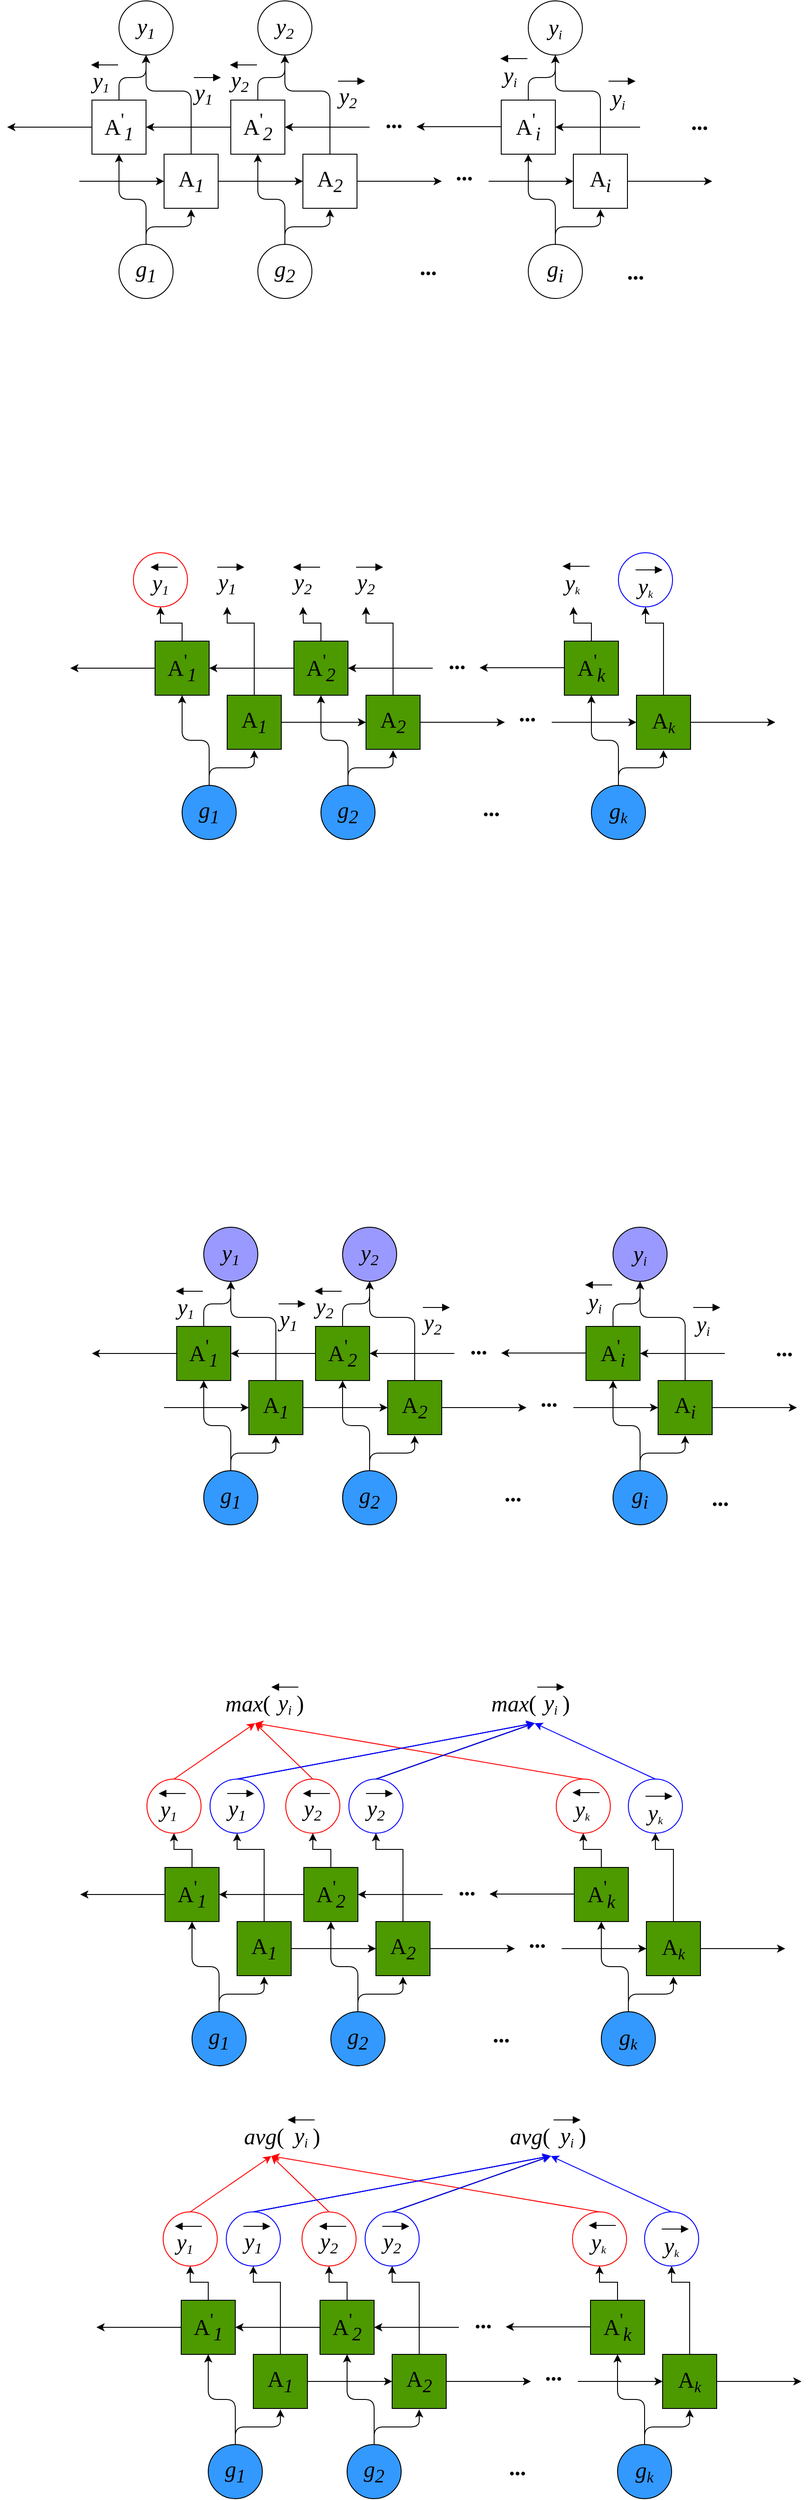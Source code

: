 <mxfile version="12.8.5" type="github">
  <diagram id="qnvLAeOahHRdcpvroYUL" name="Page-1">
    <mxGraphModel dx="1695" dy="1619" grid="1" gridSize="10" guides="1" tooltips="1" connect="1" arrows="1" fold="1" page="1" pageScale="1" pageWidth="827" pageHeight="1169" math="0" shadow="0">
      <root>
        <mxCell id="0" />
        <mxCell id="1" parent="0" />
        <mxCell id="RUoRTHbxr52IHqTM27ya-61" value="" style="html=1;verticalAlign=bottom;endArrow=block;fontSize=25;fontFamily=Times New Roman;" parent="1" edge="1">
          <mxGeometry width="80" relative="1" as="geometry">
            <mxPoint x="179" y="238" as="sourcePoint" />
            <mxPoint x="209" y="238" as="targetPoint" />
          </mxGeometry>
        </mxCell>
        <mxCell id="RUoRTHbxr52IHqTM27ya-1" value="g&lt;sub&gt;1&lt;/sub&gt;" style="ellipse;whiteSpace=wrap;html=1;aspect=fixed;fontSize=25;fontStyle=2;fontFamily=Times New Roman;fillColor=#3399FF;" parent="1" vertex="1">
          <mxGeometry x="140" y="480" width="60" height="60" as="geometry" />
        </mxCell>
        <mxCell id="RUoRTHbxr52IHqTM27ya-22" value="" style="edgeStyle=orthogonalEdgeStyle;rounded=0;orthogonalLoop=1;jettySize=auto;html=1;fontSize=25;fontStyle=2;exitX=0;exitY=0.5;exitDx=0;exitDy=0;fontFamily=Times New Roman;" parent="1" source="RUoRTHbxr52IHqTM27ya-13" target="RUoRTHbxr52IHqTM27ya-2" edge="1">
          <mxGeometry relative="1" as="geometry">
            <mxPoint x="250" y="350" as="sourcePoint" />
          </mxGeometry>
        </mxCell>
        <mxCell id="clvgTeOOFxfK2EVjI2t1-62" value="" style="edgeStyle=orthogonalEdgeStyle;rounded=0;orthogonalLoop=1;jettySize=auto;html=1;" parent="1" source="RUoRTHbxr52IHqTM27ya-2" target="clvgTeOOFxfK2EVjI2t1-61" edge="1">
          <mxGeometry relative="1" as="geometry" />
        </mxCell>
        <mxCell id="RUoRTHbxr52IHqTM27ya-2" value="" style="whiteSpace=wrap;html=1;aspect=fixed;fontSize=25;fontStyle=2;fontFamily=Times New Roman;fontColor=#00FF00;fillColor=#4D9900;" parent="1" vertex="1">
          <mxGeometry x="110" y="320" width="60" height="60" as="geometry" />
        </mxCell>
        <mxCell id="tPSSgy20HXyKbWYkyoau-12" value="" style="edgeStyle=orthogonalEdgeStyle;rounded=0;orthogonalLoop=1;jettySize=auto;html=1;entryX=0.5;entryY=1;entryDx=0;entryDy=0;" parent="1" source="RUoRTHbxr52IHqTM27ya-3" edge="1">
          <mxGeometry relative="1" as="geometry">
            <mxPoint x="190" y="282" as="targetPoint" />
            <Array as="points">
              <mxPoint x="220" y="300" />
              <mxPoint x="190" y="300" />
            </Array>
          </mxGeometry>
        </mxCell>
        <mxCell id="RUoRTHbxr52IHqTM27ya-3" value="" style="whiteSpace=wrap;html=1;aspect=fixed;fontSize=25;fontStyle=2;fontFamily=Times New Roman;labelBackgroundColor=#00FF00;fillColor=#4D9900;" parent="1" vertex="1">
          <mxGeometry x="190" y="380" width="60" height="60" as="geometry" />
        </mxCell>
        <mxCell id="RUoRTHbxr52IHqTM27ya-5" value="" style="edgeStyle=elbowEdgeStyle;elbow=vertical;endArrow=classic;html=1;fontSize=25;fontStyle=2;fontFamily=Times New Roman;" parent="1" edge="1">
          <mxGeometry width="50" height="50" relative="1" as="geometry">
            <mxPoint x="170" y="480" as="sourcePoint" />
            <mxPoint x="220" y="441" as="targetPoint" />
          </mxGeometry>
        </mxCell>
        <mxCell id="RUoRTHbxr52IHqTM27ya-6" value="" style="edgeStyle=elbowEdgeStyle;elbow=vertical;endArrow=classic;html=1;fontSize=25;fontStyle=2;fontFamily=Times New Roman;" parent="1" edge="1">
          <mxGeometry width="50" height="50" relative="1" as="geometry">
            <mxPoint x="170" y="480" as="sourcePoint" />
            <mxPoint x="140" y="380" as="targetPoint" />
          </mxGeometry>
        </mxCell>
        <mxCell id="RUoRTHbxr52IHqTM27ya-12" value="g&lt;sub&gt;2&lt;/sub&gt;" style="ellipse;whiteSpace=wrap;html=1;aspect=fixed;fontSize=25;fontStyle=2;fontFamily=Times New Roman;fillColor=#3399FF;" parent="1" vertex="1">
          <mxGeometry x="294" y="480" width="60" height="60" as="geometry" />
        </mxCell>
        <mxCell id="tPSSgy20HXyKbWYkyoau-6" value="" style="edgeStyle=orthogonalEdgeStyle;rounded=0;orthogonalLoop=1;jettySize=auto;html=1;" parent="1" source="RUoRTHbxr52IHqTM27ya-13" edge="1">
          <mxGeometry relative="1" as="geometry">
            <mxPoint x="274" y="282" as="targetPoint" />
          </mxGeometry>
        </mxCell>
        <mxCell id="RUoRTHbxr52IHqTM27ya-13" value="" style="whiteSpace=wrap;html=1;aspect=fixed;fontSize=25;fontStyle=2;fontFamily=Times New Roman;gradientColor=none;fillColor=#4D9900;" parent="1" vertex="1">
          <mxGeometry x="264" y="320" width="60" height="60" as="geometry" />
        </mxCell>
        <mxCell id="tPSSgy20HXyKbWYkyoau-10" value="" style="edgeStyle=orthogonalEdgeStyle;rounded=0;orthogonalLoop=1;jettySize=auto;html=1;entryX=0.5;entryY=1;entryDx=0;entryDy=0;" parent="1" source="RUoRTHbxr52IHqTM27ya-14" edge="1">
          <mxGeometry relative="1" as="geometry">
            <mxPoint x="344" y="282" as="targetPoint" />
            <Array as="points">
              <mxPoint x="374" y="300" />
              <mxPoint x="344" y="300" />
            </Array>
          </mxGeometry>
        </mxCell>
        <mxCell id="RUoRTHbxr52IHqTM27ya-14" value="" style="whiteSpace=wrap;html=1;aspect=fixed;fontSize=25;fontStyle=2;fontFamily=Times New Roman;fillColor=#4D9900;" parent="1" vertex="1">
          <mxGeometry x="344" y="380" width="60" height="60" as="geometry" />
        </mxCell>
        <mxCell id="RUoRTHbxr52IHqTM27ya-15" value="" style="edgeStyle=elbowEdgeStyle;elbow=vertical;endArrow=classic;html=1;fontSize=25;fontStyle=2;fontFamily=Times New Roman;" parent="1" edge="1">
          <mxGeometry width="50" height="50" relative="1" as="geometry">
            <mxPoint x="324" y="480" as="sourcePoint" />
            <mxPoint x="374" y="441" as="targetPoint" />
          </mxGeometry>
        </mxCell>
        <mxCell id="RUoRTHbxr52IHqTM27ya-16" value="" style="edgeStyle=elbowEdgeStyle;elbow=vertical;endArrow=classic;html=1;fontSize=25;fontStyle=2;fontFamily=Times New Roman;" parent="1" edge="1">
          <mxGeometry width="50" height="50" relative="1" as="geometry">
            <mxPoint x="324" y="480" as="sourcePoint" />
            <mxPoint x="294" y="380" as="targetPoint" />
          </mxGeometry>
        </mxCell>
        <mxCell id="RUoRTHbxr52IHqTM27ya-20" value="" style="endArrow=classic;html=1;exitX=1;exitY=0.5;exitDx=0;exitDy=0;entryX=0;entryY=0.5;entryDx=0;entryDy=0;fontSize=25;fontStyle=2;fontFamily=Times New Roman;" parent="1" source="RUoRTHbxr52IHqTM27ya-3" target="RUoRTHbxr52IHqTM27ya-14" edge="1">
          <mxGeometry width="50" height="50" relative="1" as="geometry">
            <mxPoint x="-80" y="500" as="sourcePoint" />
            <mxPoint x="-30" y="450" as="targetPoint" />
          </mxGeometry>
        </mxCell>
        <mxCell id="RUoRTHbxr52IHqTM27ya-26" value="" style="endArrow=classic;html=1;exitX=1;exitY=0.5;exitDx=0;exitDy=0;entryX=0;entryY=0.5;entryDx=0;entryDy=0;fontSize=25;fontStyle=2;fontFamily=Times New Roman;" parent="1" edge="1">
          <mxGeometry width="50" height="50" relative="1" as="geometry">
            <mxPoint x="404" y="410" as="sourcePoint" />
            <mxPoint x="498" y="410" as="targetPoint" />
          </mxGeometry>
        </mxCell>
        <mxCell id="RUoRTHbxr52IHqTM27ya-27" value="" style="endArrow=classic;html=1;exitX=1;exitY=0.5;exitDx=0;exitDy=0;entryX=0;entryY=0.5;entryDx=0;entryDy=0;fontSize=25;fontStyle=2;fontFamily=Times New Roman;" parent="1" edge="1">
          <mxGeometry width="50" height="50" relative="1" as="geometry">
            <mxPoint x="418" y="350" as="sourcePoint" />
            <mxPoint x="324" y="350" as="targetPoint" />
          </mxGeometry>
        </mxCell>
        <mxCell id="RUoRTHbxr52IHqTM27ya-28" value="g&lt;span style=&quot;font-size: 20.833px&quot;&gt;&lt;sub&gt;k&lt;/sub&gt;&lt;/span&gt;" style="ellipse;whiteSpace=wrap;html=1;aspect=fixed;fontSize=25;fontStyle=2;fontFamily=Times New Roman;labelBackgroundColor=none;fillColor=#3399FF;" parent="1" vertex="1">
          <mxGeometry x="594" y="480" width="60" height="60" as="geometry" />
        </mxCell>
        <mxCell id="tPSSgy20HXyKbWYkyoau-1" value="" style="edgeStyle=orthogonalEdgeStyle;rounded=0;orthogonalLoop=1;jettySize=auto;html=1;" parent="1" source="RUoRTHbxr52IHqTM27ya-29" edge="1">
          <mxGeometry relative="1" as="geometry">
            <mxPoint x="574" y="282" as="targetPoint" />
          </mxGeometry>
        </mxCell>
        <mxCell id="RUoRTHbxr52IHqTM27ya-29" value="" style="whiteSpace=wrap;html=1;aspect=fixed;fontSize=25;fontStyle=2;fontFamily=Times New Roman;fillColor=#4D9900;" parent="1" vertex="1">
          <mxGeometry x="564" y="320" width="60" height="60" as="geometry" />
        </mxCell>
        <mxCell id="tPSSgy20HXyKbWYkyoau-5" value="" style="edgeStyle=orthogonalEdgeStyle;rounded=0;orthogonalLoop=1;jettySize=auto;html=1;entryX=0.5;entryY=1;entryDx=0;entryDy=0;" parent="1" source="RUoRTHbxr52IHqTM27ya-30" target="clvgTeOOFxfK2EVjI2t1-70" edge="1">
          <mxGeometry relative="1" as="geometry">
            <mxPoint x="674" y="300" as="targetPoint" />
            <Array as="points">
              <mxPoint x="674" y="300" />
              <mxPoint x="654" y="300" />
            </Array>
          </mxGeometry>
        </mxCell>
        <mxCell id="RUoRTHbxr52IHqTM27ya-30" value="" style="whiteSpace=wrap;html=1;aspect=fixed;fontSize=25;fontStyle=2;fontFamily=Times New Roman;fillColor=#4D9900;" parent="1" vertex="1">
          <mxGeometry x="644" y="380" width="60" height="60" as="geometry" />
        </mxCell>
        <mxCell id="RUoRTHbxr52IHqTM27ya-31" value="" style="edgeStyle=elbowEdgeStyle;elbow=vertical;endArrow=classic;html=1;fontSize=25;fontStyle=2;fontFamily=Times New Roman;" parent="1" edge="1">
          <mxGeometry width="50" height="50" relative="1" as="geometry">
            <mxPoint x="624" y="480" as="sourcePoint" />
            <mxPoint x="674" y="441" as="targetPoint" />
          </mxGeometry>
        </mxCell>
        <mxCell id="RUoRTHbxr52IHqTM27ya-32" value="" style="edgeStyle=elbowEdgeStyle;elbow=vertical;endArrow=classic;html=1;fontSize=25;fontStyle=2;fontFamily=Times New Roman;" parent="1" edge="1">
          <mxGeometry width="50" height="50" relative="1" as="geometry">
            <mxPoint x="624" y="480" as="sourcePoint" />
            <mxPoint x="594" y="380" as="targetPoint" />
          </mxGeometry>
        </mxCell>
        <mxCell id="RUoRTHbxr52IHqTM27ya-36" value="" style="endArrow=classic;html=1;exitX=1;exitY=0.5;exitDx=0;exitDy=0;entryX=0;entryY=0.5;entryDx=0;entryDy=0;fontSize=25;fontStyle=2;fontFamily=Times New Roman;" parent="1" target="RUoRTHbxr52IHqTM27ya-30" edge="1">
          <mxGeometry width="50" height="50" relative="1" as="geometry">
            <mxPoint x="550" y="410" as="sourcePoint" />
            <mxPoint x="270" y="450" as="targetPoint" />
          </mxGeometry>
        </mxCell>
        <mxCell id="RUoRTHbxr52IHqTM27ya-37" value="" style="endArrow=classic;html=1;exitX=1;exitY=0.5;exitDx=0;exitDy=0;entryX=0;entryY=0.5;entryDx=0;entryDy=0;fontSize=25;fontStyle=2;fontFamily=Times New Roman;" parent="1" edge="1">
          <mxGeometry width="50" height="50" relative="1" as="geometry">
            <mxPoint x="704" y="410" as="sourcePoint" />
            <mxPoint x="798" y="410" as="targetPoint" />
          </mxGeometry>
        </mxCell>
        <mxCell id="RUoRTHbxr52IHqTM27ya-39" value="" style="endArrow=classic;html=1;exitX=1;exitY=0.5;exitDx=0;exitDy=0;entryX=0;entryY=0.5;entryDx=0;entryDy=0;fontSize=25;fontStyle=2;fontFamily=Times New Roman;" parent="1" edge="1">
          <mxGeometry width="50" height="50" relative="1" as="geometry">
            <mxPoint x="564" y="349.5" as="sourcePoint" />
            <mxPoint x="470" y="349.5" as="targetPoint" />
          </mxGeometry>
        </mxCell>
        <mxCell id="RUoRTHbxr52IHqTM27ya-41" value="&lt;b style=&quot;font-size: 25px;&quot;&gt;&lt;font style=&quot;font-size: 25px;&quot;&gt;...&lt;/font&gt;&lt;/b&gt;" style="text;html=1;strokeColor=none;fillColor=none;align=center;verticalAlign=middle;whiteSpace=wrap;rounded=0;fontSize=25;fontStyle=2;fontFamily=Times New Roman;" parent="1" vertex="1">
          <mxGeometry x="519" y="400" width="10" as="geometry" />
        </mxCell>
        <mxCell id="RUoRTHbxr52IHqTM27ya-47" value="&lt;b style=&quot;font-size: 25px;&quot;&gt;&lt;font style=&quot;font-size: 25px;&quot;&gt;...&lt;/font&gt;&lt;/b&gt;" style="text;html=1;strokeColor=none;fillColor=none;align=center;verticalAlign=middle;whiteSpace=wrap;rounded=0;fontSize=25;fontStyle=2;fontFamily=Times New Roman;" parent="1" vertex="1">
          <mxGeometry x="441" y="342" width="10" as="geometry" />
        </mxCell>
        <mxCell id="RUoRTHbxr52IHqTM27ya-51" value="" style="edgeStyle=orthogonalEdgeStyle;rounded=0;orthogonalLoop=1;jettySize=auto;html=1;entryX=0;entryY=0.5;entryDx=0;entryDy=0;fontSize=25;fontStyle=2;fontFamily=Times New Roman;" parent="1" edge="1">
          <mxGeometry relative="1" as="geometry">
            <mxPoint x="110" y="350" as="sourcePoint" />
            <mxPoint x="16" y="350" as="targetPoint" />
          </mxGeometry>
        </mxCell>
        <mxCell id="RUoRTHbxr52IHqTM27ya-57" value="" style="html=1;verticalAlign=bottom;endArrow=block;fontSize=25;fontFamily=Times New Roman;" parent="1" edge="1">
          <mxGeometry width="80" relative="1" as="geometry">
            <mxPoint x="333" y="238" as="sourcePoint" />
            <mxPoint x="363" y="238" as="targetPoint" />
          </mxGeometry>
        </mxCell>
        <mxCell id="RUoRTHbxr52IHqTM27ya-58" value="&lt;i&gt;y&lt;span style=&quot;font-size: 20.833px&quot;&gt;&lt;sub&gt;2&lt;/sub&gt;&lt;/span&gt;&lt;/i&gt;" style="text;html=1;strokeColor=none;fillColor=none;align=center;verticalAlign=middle;whiteSpace=wrap;rounded=0;fontSize=25;fontFamily=Times New Roman;" parent="1" vertex="1">
          <mxGeometry x="324" y="246" width="40" height="20" as="geometry" />
        </mxCell>
        <mxCell id="RUoRTHbxr52IHqTM27ya-59" value="" style="html=1;verticalAlign=bottom;endArrow=block;fontSize=25;fontFamily=Times New Roman;" parent="1" edge="1">
          <mxGeometry width="80" relative="1" as="geometry">
            <mxPoint x="643" y="241" as="sourcePoint" />
            <mxPoint x="673" y="241" as="targetPoint" />
          </mxGeometry>
        </mxCell>
        <mxCell id="RUoRTHbxr52IHqTM27ya-60" value="&lt;i&gt;y&lt;span style=&quot;font-size: 14.468px&quot;&gt;&lt;sub&gt;k&lt;/sub&gt;&lt;/span&gt;&lt;/i&gt;" style="text;html=1;strokeColor=none;fillColor=none;align=center;verticalAlign=middle;whiteSpace=wrap;rounded=0;fontSize=25;fontFamily=Times New Roman;" parent="1" vertex="1">
          <mxGeometry x="634" y="249" width="40" height="22" as="geometry" />
        </mxCell>
        <mxCell id="RUoRTHbxr52IHqTM27ya-62" value="&lt;i&gt;y&lt;span style=&quot;font-size: 20.833px&quot;&gt;&lt;sub&gt;1&lt;/sub&gt;&lt;/span&gt;&lt;/i&gt;" style="text;html=1;strokeColor=none;fillColor=none;align=center;verticalAlign=middle;whiteSpace=wrap;rounded=0;fontSize=25;fontFamily=Times New Roman;" parent="1" vertex="1">
          <mxGeometry x="170" y="246" width="40" height="20" as="geometry" />
        </mxCell>
        <mxCell id="RUoRTHbxr52IHqTM27ya-63" value="" style="html=1;verticalAlign=bottom;endArrow=block;fontSize=25;fontFamily=Times New Roman;" parent="1" edge="1">
          <mxGeometry width="80" relative="1" as="geometry">
            <mxPoint x="293" y="238" as="sourcePoint" />
            <mxPoint x="263" y="238" as="targetPoint" />
          </mxGeometry>
        </mxCell>
        <mxCell id="RUoRTHbxr52IHqTM27ya-64" value="&lt;i&gt;y&lt;span style=&quot;font-size: 20.833px&quot;&gt;&lt;sub&gt;2&lt;/sub&gt;&lt;/span&gt;&lt;/i&gt;" style="text;html=1;strokeColor=none;fillColor=none;align=center;verticalAlign=middle;whiteSpace=wrap;rounded=0;fontSize=25;fontFamily=Times New Roman;" parent="1" vertex="1">
          <mxGeometry x="254" y="246" width="40" height="20" as="geometry" />
        </mxCell>
        <mxCell id="RUoRTHbxr52IHqTM27ya-65" value="" style="html=1;verticalAlign=bottom;endArrow=block;fontSize=25;fontFamily=Times New Roman;" parent="1" edge="1">
          <mxGeometry width="80" relative="1" as="geometry">
            <mxPoint x="135" y="238" as="sourcePoint" />
            <mxPoint x="105" y="238" as="targetPoint" />
          </mxGeometry>
        </mxCell>
        <mxCell id="RUoRTHbxr52IHqTM27ya-66" value="&lt;i&gt;y&lt;span style=&quot;font-size: 17.361px&quot;&gt;&lt;sub&gt;1&lt;/sub&gt;&lt;/span&gt;&lt;/i&gt;" style="text;html=1;strokeColor=none;fillColor=none;align=center;verticalAlign=middle;whiteSpace=wrap;rounded=0;fontSize=25;fontFamily=Times New Roman;" parent="1" vertex="1">
          <mxGeometry x="96" y="246" width="40" height="20" as="geometry" />
        </mxCell>
        <mxCell id="RUoRTHbxr52IHqTM27ya-67" value="" style="html=1;verticalAlign=bottom;endArrow=block;fontSize=25;fontFamily=Times New Roman;" parent="1" edge="1">
          <mxGeometry width="80" relative="1" as="geometry">
            <mxPoint x="592" y="237" as="sourcePoint" />
            <mxPoint x="562" y="237" as="targetPoint" />
          </mxGeometry>
        </mxCell>
        <mxCell id="RUoRTHbxr52IHqTM27ya-68" value="&lt;i&gt;y&lt;span style=&quot;font-size: 14.468px&quot;&gt;&lt;sub&gt;k&lt;/sub&gt;&lt;/span&gt;&lt;/i&gt;" style="text;html=1;strokeColor=none;fillColor=none;align=center;verticalAlign=middle;whiteSpace=wrap;rounded=0;fontSize=25;fontFamily=Times New Roman;" parent="1" vertex="1">
          <mxGeometry x="553" y="245" width="40" height="22" as="geometry" />
        </mxCell>
        <mxCell id="RUoRTHbxr52IHqTM27ya-73" value="A&lt;span style=&quot;font-size: 20.833px&quot;&gt;&lt;i&gt;&lt;sub&gt;k&lt;/sub&gt;&lt;/i&gt;&lt;/span&gt;" style="text;html=1;strokeColor=none;fillColor=none;align=center;verticalAlign=middle;whiteSpace=wrap;rounded=0;fontSize=25;fontFamily=Times New Roman;" parent="1" vertex="1">
          <mxGeometry x="654" y="400" width="40" height="20" as="geometry" />
        </mxCell>
        <mxCell id="RUoRTHbxr52IHqTM27ya-74" value="A&lt;sub&gt;&lt;i&gt;2&lt;/i&gt;&lt;/sub&gt;" style="text;html=1;strokeColor=none;fillColor=none;align=center;verticalAlign=middle;whiteSpace=wrap;rounded=0;fontSize=25;fontFamily=Times New Roman;" parent="1" vertex="1">
          <mxGeometry x="354" y="400" width="40" height="20" as="geometry" />
        </mxCell>
        <mxCell id="RUoRTHbxr52IHqTM27ya-75" value="A&lt;sub&gt;&lt;i&gt;1&lt;/i&gt;&lt;/sub&gt;" style="text;html=1;strokeColor=none;fillColor=none;align=center;verticalAlign=middle;whiteSpace=wrap;rounded=0;fontSize=25;fontFamily=Times New Roman;" parent="1" vertex="1">
          <mxGeometry x="200" y="400" width="40" height="20" as="geometry" />
        </mxCell>
        <mxCell id="RUoRTHbxr52IHqTM27ya-78" value="A&lt;sup&gt;&#39;&lt;/sup&gt;&lt;sub&gt;&lt;i&gt;2&lt;/i&gt;&lt;/sub&gt;" style="text;html=1;strokeColor=none;fillColor=none;align=center;verticalAlign=middle;whiteSpace=wrap;rounded=0;fontSize=25;fontFamily=Times New Roman;" parent="1" vertex="1">
          <mxGeometry x="274" y="340" width="40" height="20" as="geometry" />
        </mxCell>
        <mxCell id="RUoRTHbxr52IHqTM27ya-79" value="A&lt;sup&gt;&#39;&lt;/sup&gt;&lt;sub&gt;&lt;i&gt;1&lt;/i&gt;&lt;/sub&gt;" style="text;html=1;strokeColor=none;fillColor=none;align=center;verticalAlign=middle;whiteSpace=wrap;rounded=0;fontSize=25;fontFamily=Times New Roman;" parent="1" vertex="1">
          <mxGeometry x="120" y="340" width="40" height="20" as="geometry" />
        </mxCell>
        <mxCell id="RUoRTHbxr52IHqTM27ya-80" value="A&lt;sup&gt;&#39;&lt;/sup&gt;&lt;i&gt;&lt;sub&gt;k&lt;/sub&gt;&lt;/i&gt;" style="text;html=1;strokeColor=none;fillColor=none;align=center;verticalAlign=middle;whiteSpace=wrap;rounded=0;fontSize=25;fontFamily=Times New Roman;" parent="1" vertex="1">
          <mxGeometry x="574" y="340" width="40" height="20" as="geometry" />
        </mxCell>
        <mxCell id="RUoRTHbxr52IHqTM27ya-84" value="&lt;b style=&quot;font-size: 25px;&quot;&gt;&lt;font style=&quot;font-size: 25px;&quot;&gt;...&lt;/font&gt;&lt;/b&gt;" style="text;html=1;strokeColor=none;fillColor=none;align=center;verticalAlign=middle;whiteSpace=wrap;rounded=0;fontSize=25;fontStyle=2;fontFamily=Times New Roman;" parent="1" vertex="1">
          <mxGeometry x="479" y="505" width="10" as="geometry" />
        </mxCell>
        <mxCell id="clvgTeOOFxfK2EVjI2t1-1" value="" style="html=1;verticalAlign=bottom;endArrow=block;fontSize=25;fontFamily=Times New Roman;" parent="1" edge="1">
          <mxGeometry width="80" relative="1" as="geometry">
            <mxPoint x="247" y="1055" as="sourcePoint" />
            <mxPoint x="277" y="1055" as="targetPoint" />
          </mxGeometry>
        </mxCell>
        <mxCell id="clvgTeOOFxfK2EVjI2t1-2" value="g&lt;sub&gt;1&lt;/sub&gt;" style="ellipse;whiteSpace=wrap;html=1;aspect=fixed;fontSize=25;fontStyle=2;fontFamily=Times New Roman;fillColor=#3399FF;" parent="1" vertex="1">
          <mxGeometry x="164" y="1240" width="60" height="60" as="geometry" />
        </mxCell>
        <mxCell id="clvgTeOOFxfK2EVjI2t1-3" value="" style="edgeStyle=orthogonalEdgeStyle;rounded=0;orthogonalLoop=1;jettySize=auto;html=1;fontSize=25;fontStyle=2;exitX=0;exitY=0.5;exitDx=0;exitDy=0;fontFamily=Times New Roman;" parent="1" source="clvgTeOOFxfK2EVjI2t1-12" target="clvgTeOOFxfK2EVjI2t1-4" edge="1">
          <mxGeometry relative="1" as="geometry">
            <mxPoint x="274" y="1110" as="sourcePoint" />
          </mxGeometry>
        </mxCell>
        <mxCell id="clvgTeOOFxfK2EVjI2t1-4" value="" style="whiteSpace=wrap;html=1;aspect=fixed;fontSize=25;fontStyle=2;fontFamily=Times New Roman;fontColor=#00FF00;fillColor=#4D9900;" parent="1" vertex="1">
          <mxGeometry x="134" y="1080" width="60" height="60" as="geometry" />
        </mxCell>
        <mxCell id="clvgTeOOFxfK2EVjI2t1-5" value="" style="whiteSpace=wrap;html=1;aspect=fixed;fontSize=25;fontStyle=2;fontFamily=Times New Roman;labelBackgroundColor=#00FF00;fillColor=#4D9900;" parent="1" vertex="1">
          <mxGeometry x="214" y="1140" width="60" height="60" as="geometry" />
        </mxCell>
        <mxCell id="clvgTeOOFxfK2EVjI2t1-6" value="" style="edgeStyle=elbowEdgeStyle;elbow=vertical;endArrow=classic;html=1;fontSize=25;fontStyle=2;fontFamily=Times New Roman;" parent="1" edge="1">
          <mxGeometry width="50" height="50" relative="1" as="geometry">
            <mxPoint x="194" y="1240" as="sourcePoint" />
            <mxPoint x="244" y="1201" as="targetPoint" />
          </mxGeometry>
        </mxCell>
        <mxCell id="clvgTeOOFxfK2EVjI2t1-7" value="" style="edgeStyle=elbowEdgeStyle;elbow=vertical;endArrow=classic;html=1;fontSize=25;fontStyle=2;fontFamily=Times New Roman;" parent="1" edge="1">
          <mxGeometry width="50" height="50" relative="1" as="geometry">
            <mxPoint x="194" y="1240" as="sourcePoint" />
            <mxPoint x="164" y="1140" as="targetPoint" />
          </mxGeometry>
        </mxCell>
        <mxCell id="clvgTeOOFxfK2EVjI2t1-8" value="" style="edgeStyle=elbowEdgeStyle;elbow=vertical;endArrow=classic;html=1;fontSize=25;fontStyle=2;fontFamily=Times New Roman;" parent="1" edge="1">
          <mxGeometry width="50" height="50" relative="1" as="geometry">
            <mxPoint x="164" y="1080" as="sourcePoint" />
            <mxPoint x="194" y="1030" as="targetPoint" />
          </mxGeometry>
        </mxCell>
        <mxCell id="clvgTeOOFxfK2EVjI2t1-9" value="" style="edgeStyle=elbowEdgeStyle;elbow=vertical;endArrow=classic;html=1;fontSize=25;fontStyle=2;fontFamily=Times New Roman;" parent="1" edge="1">
          <mxGeometry width="50" height="50" relative="1" as="geometry">
            <mxPoint x="244" y="1140" as="sourcePoint" />
            <mxPoint x="194" y="1030" as="targetPoint" />
            <Array as="points">
              <mxPoint x="224" y="1070" />
            </Array>
          </mxGeometry>
        </mxCell>
        <mxCell id="clvgTeOOFxfK2EVjI2t1-10" value="" style="ellipse;whiteSpace=wrap;html=1;aspect=fixed;fontSize=25;fontStyle=2;fontFamily=Times New Roman;fillColor=#9999FF;" parent="1" vertex="1">
          <mxGeometry x="164" y="970" width="60" height="60" as="geometry" />
        </mxCell>
        <mxCell id="clvgTeOOFxfK2EVjI2t1-11" value="g&lt;sub&gt;2&lt;/sub&gt;" style="ellipse;whiteSpace=wrap;html=1;aspect=fixed;fontSize=25;fontStyle=2;fontFamily=Times New Roman;fillColor=#3399FF;" parent="1" vertex="1">
          <mxGeometry x="318" y="1240" width="60" height="60" as="geometry" />
        </mxCell>
        <mxCell id="clvgTeOOFxfK2EVjI2t1-12" value="" style="whiteSpace=wrap;html=1;aspect=fixed;fontSize=25;fontStyle=2;fontFamily=Times New Roman;gradientColor=none;fillColor=#4D9900;" parent="1" vertex="1">
          <mxGeometry x="288" y="1080" width="60" height="60" as="geometry" />
        </mxCell>
        <mxCell id="clvgTeOOFxfK2EVjI2t1-13" value="" style="whiteSpace=wrap;html=1;aspect=fixed;fontSize=25;fontStyle=2;fontFamily=Times New Roman;fillColor=#4D9900;" parent="1" vertex="1">
          <mxGeometry x="368" y="1140" width="60" height="60" as="geometry" />
        </mxCell>
        <mxCell id="clvgTeOOFxfK2EVjI2t1-14" value="" style="edgeStyle=elbowEdgeStyle;elbow=vertical;endArrow=classic;html=1;fontSize=25;fontStyle=2;fontFamily=Times New Roman;" parent="1" edge="1">
          <mxGeometry width="50" height="50" relative="1" as="geometry">
            <mxPoint x="348" y="1240" as="sourcePoint" />
            <mxPoint x="398" y="1201" as="targetPoint" />
          </mxGeometry>
        </mxCell>
        <mxCell id="clvgTeOOFxfK2EVjI2t1-15" value="" style="edgeStyle=elbowEdgeStyle;elbow=vertical;endArrow=classic;html=1;fontSize=25;fontStyle=2;fontFamily=Times New Roman;" parent="1" edge="1">
          <mxGeometry width="50" height="50" relative="1" as="geometry">
            <mxPoint x="348" y="1240" as="sourcePoint" />
            <mxPoint x="318" y="1140" as="targetPoint" />
          </mxGeometry>
        </mxCell>
        <mxCell id="clvgTeOOFxfK2EVjI2t1-16" value="" style="edgeStyle=elbowEdgeStyle;elbow=vertical;endArrow=classic;html=1;fontSize=25;fontStyle=2;fontFamily=Times New Roman;" parent="1" edge="1">
          <mxGeometry width="50" height="50" relative="1" as="geometry">
            <mxPoint x="318" y="1080" as="sourcePoint" />
            <mxPoint x="348" y="1030" as="targetPoint" />
          </mxGeometry>
        </mxCell>
        <mxCell id="clvgTeOOFxfK2EVjI2t1-17" value="" style="edgeStyle=elbowEdgeStyle;elbow=vertical;endArrow=classic;html=1;fontSize=25;fontStyle=2;fontFamily=Times New Roman;" parent="1" edge="1">
          <mxGeometry width="50" height="50" relative="1" as="geometry">
            <mxPoint x="398" y="1140" as="sourcePoint" />
            <mxPoint x="348" y="1030" as="targetPoint" />
            <Array as="points">
              <mxPoint x="378" y="1070" />
            </Array>
          </mxGeometry>
        </mxCell>
        <mxCell id="clvgTeOOFxfK2EVjI2t1-18" value="" style="ellipse;whiteSpace=wrap;html=1;aspect=fixed;fontSize=25;fontStyle=2;fontFamily=Times New Roman;fillColor=#9999FF;" parent="1" vertex="1">
          <mxGeometry x="318" y="970" width="60" height="60" as="geometry" />
        </mxCell>
        <mxCell id="clvgTeOOFxfK2EVjI2t1-19" value="" style="endArrow=classic;html=1;exitX=1;exitY=0.5;exitDx=0;exitDy=0;entryX=0;entryY=0.5;entryDx=0;entryDy=0;fontSize=25;fontStyle=2;fontFamily=Times New Roman;" parent="1" source="clvgTeOOFxfK2EVjI2t1-5" target="clvgTeOOFxfK2EVjI2t1-13" edge="1">
          <mxGeometry width="50" height="50" relative="1" as="geometry">
            <mxPoint x="-56" y="1260" as="sourcePoint" />
            <mxPoint x="-6" y="1210" as="targetPoint" />
          </mxGeometry>
        </mxCell>
        <mxCell id="clvgTeOOFxfK2EVjI2t1-20" value="" style="endArrow=classic;html=1;exitX=1;exitY=0.5;exitDx=0;exitDy=0;entryX=0;entryY=0.5;entryDx=0;entryDy=0;fontSize=25;fontStyle=2;fontFamily=Times New Roman;" parent="1" edge="1">
          <mxGeometry width="50" height="50" relative="1" as="geometry">
            <mxPoint x="428" y="1170" as="sourcePoint" />
            <mxPoint x="522" y="1170" as="targetPoint" />
          </mxGeometry>
        </mxCell>
        <mxCell id="clvgTeOOFxfK2EVjI2t1-21" value="" style="endArrow=classic;html=1;exitX=1;exitY=0.5;exitDx=0;exitDy=0;entryX=0;entryY=0.5;entryDx=0;entryDy=0;fontSize=25;fontStyle=2;fontFamily=Times New Roman;" parent="1" edge="1">
          <mxGeometry width="50" height="50" relative="1" as="geometry">
            <mxPoint x="442" y="1110" as="sourcePoint" />
            <mxPoint x="348" y="1110" as="targetPoint" />
          </mxGeometry>
        </mxCell>
        <mxCell id="clvgTeOOFxfK2EVjI2t1-22" value="g&lt;sub&gt;i&lt;/sub&gt;" style="ellipse;whiteSpace=wrap;html=1;aspect=fixed;fontSize=25;fontStyle=2;fontFamily=Times New Roman;labelBackgroundColor=none;fillColor=#3399FF;" parent="1" vertex="1">
          <mxGeometry x="618" y="1240" width="60" height="60" as="geometry" />
        </mxCell>
        <mxCell id="clvgTeOOFxfK2EVjI2t1-23" value="" style="whiteSpace=wrap;html=1;aspect=fixed;fontSize=25;fontStyle=2;fontFamily=Times New Roman;fillColor=#4D9900;" parent="1" vertex="1">
          <mxGeometry x="588" y="1080" width="60" height="60" as="geometry" />
        </mxCell>
        <mxCell id="clvgTeOOFxfK2EVjI2t1-24" value="" style="whiteSpace=wrap;html=1;aspect=fixed;fontSize=25;fontStyle=2;fontFamily=Times New Roman;fillColor=#4D9900;" parent="1" vertex="1">
          <mxGeometry x="668" y="1140" width="60" height="60" as="geometry" />
        </mxCell>
        <mxCell id="clvgTeOOFxfK2EVjI2t1-25" value="" style="edgeStyle=elbowEdgeStyle;elbow=vertical;endArrow=classic;html=1;fontSize=25;fontStyle=2;fontFamily=Times New Roman;" parent="1" edge="1">
          <mxGeometry width="50" height="50" relative="1" as="geometry">
            <mxPoint x="648" y="1240" as="sourcePoint" />
            <mxPoint x="698" y="1201" as="targetPoint" />
          </mxGeometry>
        </mxCell>
        <mxCell id="clvgTeOOFxfK2EVjI2t1-26" value="" style="edgeStyle=elbowEdgeStyle;elbow=vertical;endArrow=classic;html=1;fontSize=25;fontStyle=2;fontFamily=Times New Roman;" parent="1" edge="1">
          <mxGeometry width="50" height="50" relative="1" as="geometry">
            <mxPoint x="648" y="1240" as="sourcePoint" />
            <mxPoint x="618" y="1140" as="targetPoint" />
          </mxGeometry>
        </mxCell>
        <mxCell id="clvgTeOOFxfK2EVjI2t1-27" value="" style="edgeStyle=elbowEdgeStyle;elbow=vertical;endArrow=classic;html=1;fontSize=25;fontStyle=2;fontFamily=Times New Roman;" parent="1" edge="1">
          <mxGeometry width="50" height="50" relative="1" as="geometry">
            <mxPoint x="618" y="1080" as="sourcePoint" />
            <mxPoint x="648" y="1030" as="targetPoint" />
          </mxGeometry>
        </mxCell>
        <mxCell id="clvgTeOOFxfK2EVjI2t1-28" value="" style="edgeStyle=elbowEdgeStyle;elbow=vertical;endArrow=classic;html=1;fontSize=25;fontStyle=2;fontFamily=Times New Roman;" parent="1" edge="1">
          <mxGeometry width="50" height="50" relative="1" as="geometry">
            <mxPoint x="698" y="1140" as="sourcePoint" />
            <mxPoint x="648" y="1030" as="targetPoint" />
            <Array as="points">
              <mxPoint x="678" y="1070" />
            </Array>
          </mxGeometry>
        </mxCell>
        <mxCell id="clvgTeOOFxfK2EVjI2t1-29" value="" style="ellipse;whiteSpace=wrap;html=1;aspect=fixed;fontSize=25;fontStyle=2;fontFamily=Times New Roman;fillColor=#9999FF;" parent="1" vertex="1">
          <mxGeometry x="618" y="970" width="60" height="60" as="geometry" />
        </mxCell>
        <mxCell id="clvgTeOOFxfK2EVjI2t1-30" value="" style="endArrow=classic;html=1;exitX=1;exitY=0.5;exitDx=0;exitDy=0;entryX=0;entryY=0.5;entryDx=0;entryDy=0;fontSize=25;fontStyle=2;fontFamily=Times New Roman;" parent="1" target="clvgTeOOFxfK2EVjI2t1-24" edge="1">
          <mxGeometry width="50" height="50" relative="1" as="geometry">
            <mxPoint x="574" y="1170" as="sourcePoint" />
            <mxPoint x="294" y="1210" as="targetPoint" />
          </mxGeometry>
        </mxCell>
        <mxCell id="clvgTeOOFxfK2EVjI2t1-31" value="" style="endArrow=classic;html=1;exitX=1;exitY=0.5;exitDx=0;exitDy=0;entryX=0;entryY=0.5;entryDx=0;entryDy=0;fontSize=25;fontStyle=2;fontFamily=Times New Roman;" parent="1" edge="1">
          <mxGeometry width="50" height="50" relative="1" as="geometry">
            <mxPoint x="728" y="1170" as="sourcePoint" />
            <mxPoint x="822" y="1170" as="targetPoint" />
          </mxGeometry>
        </mxCell>
        <mxCell id="clvgTeOOFxfK2EVjI2t1-32" value="" style="endArrow=classic;html=1;exitX=1;exitY=0.5;exitDx=0;exitDy=0;entryX=0;entryY=0.5;entryDx=0;entryDy=0;fontSize=25;fontStyle=2;fontFamily=Times New Roman;" parent="1" edge="1">
          <mxGeometry width="50" height="50" relative="1" as="geometry">
            <mxPoint x="742" y="1110" as="sourcePoint" />
            <mxPoint x="648" y="1110" as="targetPoint" />
          </mxGeometry>
        </mxCell>
        <mxCell id="clvgTeOOFxfK2EVjI2t1-33" value="" style="endArrow=classic;html=1;exitX=1;exitY=0.5;exitDx=0;exitDy=0;entryX=0;entryY=0.5;entryDx=0;entryDy=0;fontSize=25;fontStyle=2;fontFamily=Times New Roman;" parent="1" edge="1">
          <mxGeometry width="50" height="50" relative="1" as="geometry">
            <mxPoint x="588" y="1109.5" as="sourcePoint" />
            <mxPoint x="494" y="1109.5" as="targetPoint" />
          </mxGeometry>
        </mxCell>
        <mxCell id="clvgTeOOFxfK2EVjI2t1-34" value="&lt;b style=&quot;font-size: 25px;&quot;&gt;&lt;font style=&quot;font-size: 25px;&quot;&gt;...&lt;/font&gt;&lt;/b&gt;" style="text;html=1;strokeColor=none;fillColor=none;align=center;verticalAlign=middle;whiteSpace=wrap;rounded=0;fontSize=25;fontStyle=2;fontFamily=Times New Roman;" parent="1" vertex="1">
          <mxGeometry x="543" y="1160" width="10" as="geometry" />
        </mxCell>
        <mxCell id="clvgTeOOFxfK2EVjI2t1-35" value="&lt;b style=&quot;font-size: 25px;&quot;&gt;&lt;font style=&quot;font-size: 25px;&quot;&gt;...&lt;/font&gt;&lt;/b&gt;" style="text;html=1;strokeColor=none;fillColor=none;align=center;verticalAlign=middle;whiteSpace=wrap;rounded=0;fontSize=25;fontStyle=2;fontFamily=Times New Roman;" parent="1" vertex="1">
          <mxGeometry x="465" y="1102" width="10" as="geometry" />
        </mxCell>
        <mxCell id="clvgTeOOFxfK2EVjI2t1-36" value="" style="endArrow=classic;html=1;exitX=1;exitY=0.5;exitDx=0;exitDy=0;entryX=0;entryY=0.5;entryDx=0;entryDy=0;fontSize=25;fontStyle=2;fontFamily=Times New Roman;" parent="1" edge="1">
          <mxGeometry width="50" height="50" relative="1" as="geometry">
            <mxPoint x="120" y="1170" as="sourcePoint" />
            <mxPoint x="214" y="1170" as="targetPoint" />
          </mxGeometry>
        </mxCell>
        <mxCell id="clvgTeOOFxfK2EVjI2t1-37" value="" style="edgeStyle=orthogonalEdgeStyle;rounded=0;orthogonalLoop=1;jettySize=auto;html=1;entryX=0;entryY=0.5;entryDx=0;entryDy=0;fontSize=25;fontStyle=2;fontFamily=Times New Roman;" parent="1" edge="1">
          <mxGeometry relative="1" as="geometry">
            <mxPoint x="134" y="1110" as="sourcePoint" />
            <mxPoint x="40" y="1110" as="targetPoint" />
          </mxGeometry>
        </mxCell>
        <mxCell id="clvgTeOOFxfK2EVjI2t1-38" value="&lt;i&gt;y&lt;span style=&quot;font-size: 20.833px&quot;&gt;&lt;sub&gt;2&lt;/sub&gt;&lt;/span&gt;&lt;/i&gt;" style="text;html=1;strokeColor=none;fillColor=none;align=center;verticalAlign=middle;whiteSpace=wrap;rounded=0;fontSize=25;fontFamily=Times New Roman;" parent="1" vertex="1">
          <mxGeometry x="328" y="990" width="40" height="20" as="geometry" />
        </mxCell>
        <mxCell id="clvgTeOOFxfK2EVjI2t1-39" value="" style="html=1;verticalAlign=bottom;endArrow=block;fontSize=25;fontFamily=Times New Roman;" parent="1" edge="1">
          <mxGeometry width="80" relative="1" as="geometry">
            <mxPoint x="407" y="1059" as="sourcePoint" />
            <mxPoint x="437" y="1059" as="targetPoint" />
          </mxGeometry>
        </mxCell>
        <mxCell id="clvgTeOOFxfK2EVjI2t1-40" value="&lt;i&gt;y&lt;span style=&quot;font-size: 20.833px&quot;&gt;&lt;sub&gt;2&lt;/sub&gt;&lt;/span&gt;&lt;/i&gt;" style="text;html=1;strokeColor=none;fillColor=none;align=center;verticalAlign=middle;whiteSpace=wrap;rounded=0;fontSize=25;fontFamily=Times New Roman;" parent="1" vertex="1">
          <mxGeometry x="398" y="1067" width="40" height="20" as="geometry" />
        </mxCell>
        <mxCell id="clvgTeOOFxfK2EVjI2t1-41" value="" style="html=1;verticalAlign=bottom;endArrow=block;fontSize=25;fontFamily=Times New Roman;" parent="1" edge="1">
          <mxGeometry width="80" relative="1" as="geometry">
            <mxPoint x="707" y="1059" as="sourcePoint" />
            <mxPoint x="737" y="1059" as="targetPoint" />
          </mxGeometry>
        </mxCell>
        <mxCell id="clvgTeOOFxfK2EVjI2t1-42" value="&lt;i&gt;y&lt;span style=&quot;font-size: 17.361px&quot;&gt;&lt;sub&gt;i&lt;/sub&gt;&lt;/span&gt;&lt;/i&gt;" style="text;html=1;strokeColor=none;fillColor=none;align=center;verticalAlign=middle;whiteSpace=wrap;rounded=0;fontSize=25;fontFamily=Times New Roman;" parent="1" vertex="1">
          <mxGeometry x="698" y="1067" width="40" height="22" as="geometry" />
        </mxCell>
        <mxCell id="clvgTeOOFxfK2EVjI2t1-43" value="&lt;i&gt;y&lt;span style=&quot;font-size: 20.833px&quot;&gt;&lt;sub&gt;1&lt;/sub&gt;&lt;/span&gt;&lt;/i&gt;" style="text;html=1;strokeColor=none;fillColor=none;align=center;verticalAlign=middle;whiteSpace=wrap;rounded=0;fontSize=25;fontFamily=Times New Roman;" parent="1" vertex="1">
          <mxGeometry x="238" y="1063" width="40" height="20" as="geometry" />
        </mxCell>
        <mxCell id="clvgTeOOFxfK2EVjI2t1-44" value="" style="html=1;verticalAlign=bottom;endArrow=block;fontSize=25;fontFamily=Times New Roman;" parent="1" edge="1">
          <mxGeometry width="80" relative="1" as="geometry">
            <mxPoint x="317" y="1041" as="sourcePoint" />
            <mxPoint x="287" y="1041" as="targetPoint" />
          </mxGeometry>
        </mxCell>
        <mxCell id="clvgTeOOFxfK2EVjI2t1-45" value="&lt;i&gt;y&lt;span style=&quot;font-size: 20.833px&quot;&gt;&lt;sub&gt;2&lt;/sub&gt;&lt;/span&gt;&lt;/i&gt;" style="text;html=1;strokeColor=none;fillColor=none;align=center;verticalAlign=middle;whiteSpace=wrap;rounded=0;fontSize=25;fontFamily=Times New Roman;" parent="1" vertex="1">
          <mxGeometry x="278" y="1049" width="40" height="20" as="geometry" />
        </mxCell>
        <mxCell id="clvgTeOOFxfK2EVjI2t1-46" value="" style="html=1;verticalAlign=bottom;endArrow=block;fontSize=25;fontFamily=Times New Roman;" parent="1" edge="1">
          <mxGeometry width="80" relative="1" as="geometry">
            <mxPoint x="163" y="1041" as="sourcePoint" />
            <mxPoint x="133" y="1041" as="targetPoint" />
          </mxGeometry>
        </mxCell>
        <mxCell id="clvgTeOOFxfK2EVjI2t1-47" value="&lt;i&gt;y&lt;span style=&quot;font-size: 17.361px&quot;&gt;&lt;sub&gt;1&lt;/sub&gt;&lt;/span&gt;&lt;/i&gt;" style="text;html=1;strokeColor=none;fillColor=none;align=center;verticalAlign=middle;whiteSpace=wrap;rounded=0;fontSize=25;fontFamily=Times New Roman;" parent="1" vertex="1">
          <mxGeometry x="124" y="1049" width="40" height="20" as="geometry" />
        </mxCell>
        <mxCell id="clvgTeOOFxfK2EVjI2t1-48" value="" style="html=1;verticalAlign=bottom;endArrow=block;fontSize=25;fontFamily=Times New Roman;" parent="1" edge="1">
          <mxGeometry width="80" relative="1" as="geometry">
            <mxPoint x="617" y="1034" as="sourcePoint" />
            <mxPoint x="587" y="1034" as="targetPoint" />
          </mxGeometry>
        </mxCell>
        <mxCell id="clvgTeOOFxfK2EVjI2t1-49" value="&lt;i&gt;y&lt;span style=&quot;font-size: 17.361px&quot;&gt;&lt;sub&gt;i&lt;/sub&gt;&lt;/span&gt;&lt;/i&gt;" style="text;html=1;strokeColor=none;fillColor=none;align=center;verticalAlign=middle;whiteSpace=wrap;rounded=0;fontSize=25;fontFamily=Times New Roman;" parent="1" vertex="1">
          <mxGeometry x="578" y="1042" width="40" height="22" as="geometry" />
        </mxCell>
        <mxCell id="clvgTeOOFxfK2EVjI2t1-50" value="&lt;i&gt;y&lt;span style=&quot;font-size: 17.361px&quot;&gt;&lt;sub&gt;i&lt;/sub&gt;&lt;/span&gt;&lt;/i&gt;" style="text;html=1;strokeColor=none;fillColor=none;align=center;verticalAlign=middle;whiteSpace=wrap;rounded=0;fontSize=25;fontFamily=Times New Roman;" parent="1" vertex="1">
          <mxGeometry x="628" y="990" width="40" height="20" as="geometry" />
        </mxCell>
        <mxCell id="clvgTeOOFxfK2EVjI2t1-51" value="&lt;i&gt;y&lt;span style=&quot;font-size: 20.833px&quot;&gt;&lt;sub&gt;1&lt;/sub&gt;&lt;/span&gt;&lt;/i&gt;" style="text;html=1;strokeColor=none;fillColor=none;align=center;verticalAlign=middle;whiteSpace=wrap;rounded=0;fontSize=25;fontFamily=Times New Roman;" parent="1" vertex="1">
          <mxGeometry x="174" y="990" width="40" height="20" as="geometry" />
        </mxCell>
        <mxCell id="clvgTeOOFxfK2EVjI2t1-52" value="A&lt;sub&gt;&lt;i&gt;i&lt;/i&gt;&lt;/sub&gt;" style="text;html=1;strokeColor=none;fillColor=none;align=center;verticalAlign=middle;whiteSpace=wrap;rounded=0;fontSize=25;fontFamily=Times New Roman;" parent="1" vertex="1">
          <mxGeometry x="678" y="1160" width="40" height="20" as="geometry" />
        </mxCell>
        <mxCell id="clvgTeOOFxfK2EVjI2t1-53" value="A&lt;sub&gt;&lt;i&gt;2&lt;/i&gt;&lt;/sub&gt;" style="text;html=1;strokeColor=none;fillColor=none;align=center;verticalAlign=middle;whiteSpace=wrap;rounded=0;fontSize=25;fontFamily=Times New Roman;" parent="1" vertex="1">
          <mxGeometry x="378" y="1160" width="40" height="20" as="geometry" />
        </mxCell>
        <mxCell id="clvgTeOOFxfK2EVjI2t1-54" value="A&lt;sub&gt;&lt;i&gt;1&lt;/i&gt;&lt;/sub&gt;" style="text;html=1;strokeColor=none;fillColor=none;align=center;verticalAlign=middle;whiteSpace=wrap;rounded=0;fontSize=25;fontFamily=Times New Roman;" parent="1" vertex="1">
          <mxGeometry x="224" y="1160" width="40" height="20" as="geometry" />
        </mxCell>
        <mxCell id="clvgTeOOFxfK2EVjI2t1-55" value="A&lt;sup&gt;&#39;&lt;/sup&gt;&lt;sub&gt;&lt;i&gt;2&lt;/i&gt;&lt;/sub&gt;" style="text;html=1;strokeColor=none;fillColor=none;align=center;verticalAlign=middle;whiteSpace=wrap;rounded=0;fontSize=25;fontFamily=Times New Roman;" parent="1" vertex="1">
          <mxGeometry x="298" y="1100" width="40" height="20" as="geometry" />
        </mxCell>
        <mxCell id="clvgTeOOFxfK2EVjI2t1-56" value="A&lt;sup&gt;&#39;&lt;/sup&gt;&lt;sub&gt;&lt;i&gt;1&lt;/i&gt;&lt;/sub&gt;" style="text;html=1;strokeColor=none;fillColor=none;align=center;verticalAlign=middle;whiteSpace=wrap;rounded=0;fontSize=25;fontFamily=Times New Roman;" parent="1" vertex="1">
          <mxGeometry x="144" y="1100" width="40" height="20" as="geometry" />
        </mxCell>
        <mxCell id="clvgTeOOFxfK2EVjI2t1-57" value="A&lt;sup&gt;&#39;&lt;/sup&gt;&lt;sub&gt;&lt;i&gt;i&lt;/i&gt;&lt;/sub&gt;" style="text;html=1;strokeColor=none;fillColor=none;align=center;verticalAlign=middle;whiteSpace=wrap;rounded=0;fontSize=25;fontFamily=Times New Roman;" parent="1" vertex="1">
          <mxGeometry x="598" y="1100" width="40" height="20" as="geometry" />
        </mxCell>
        <mxCell id="clvgTeOOFxfK2EVjI2t1-58" value="&lt;b style=&quot;font-size: 25px;&quot;&gt;&lt;font style=&quot;font-size: 25px;&quot;&gt;...&lt;/font&gt;&lt;/b&gt;" style="text;html=1;strokeColor=none;fillColor=none;align=center;verticalAlign=middle;whiteSpace=wrap;rounded=0;fontSize=25;fontStyle=2;fontFamily=Times New Roman;" parent="1" vertex="1">
          <mxGeometry x="503" y="1265" width="10" as="geometry" />
        </mxCell>
        <mxCell id="clvgTeOOFxfK2EVjI2t1-59" value="&lt;b style=&quot;font-size: 25px;&quot;&gt;&lt;font style=&quot;font-size: 25px;&quot;&gt;...&lt;/font&gt;&lt;/b&gt;" style="text;html=1;strokeColor=none;fillColor=none;align=center;verticalAlign=middle;whiteSpace=wrap;rounded=0;fontSize=25;fontStyle=2;fontFamily=Times New Roman;" parent="1" vertex="1">
          <mxGeometry x="733" y="1270" width="10" as="geometry" />
        </mxCell>
        <mxCell id="clvgTeOOFxfK2EVjI2t1-60" value="&lt;b style=&quot;font-size: 25px;&quot;&gt;&lt;font style=&quot;font-size: 25px;&quot;&gt;...&lt;/font&gt;&lt;/b&gt;" style="text;html=1;strokeColor=none;fillColor=none;align=center;verticalAlign=middle;whiteSpace=wrap;rounded=0;fontSize=25;fontStyle=2;fontFamily=Times New Roman;" parent="1" vertex="1">
          <mxGeometry x="804" y="1104" width="10" as="geometry" />
        </mxCell>
        <mxCell id="clvgTeOOFxfK2EVjI2t1-61" value="" style="ellipse;whiteSpace=wrap;html=1;aspect=fixed;fontSize=25;fontStyle=2;fontFamily=Times New Roman;fillColor=none;strokeColor=#FF0000;" parent="1" vertex="1">
          <mxGeometry x="86" y="222" width="60" height="60" as="geometry" />
        </mxCell>
        <mxCell id="clvgTeOOFxfK2EVjI2t1-70" value="" style="ellipse;whiteSpace=wrap;html=1;aspect=fixed;fontSize=25;fontStyle=2;fontFamily=Times New Roman;fillColor=none;strokeColor=#0000FF;" parent="1" vertex="1">
          <mxGeometry x="624" y="222" width="60" height="60" as="geometry" />
        </mxCell>
        <mxCell id="tPSSgy20HXyKbWYkyoau-48" value="" style="html=1;verticalAlign=bottom;endArrow=block;fontSize=25;fontFamily=Times New Roman;" parent="1" edge="1">
          <mxGeometry width="80" relative="1" as="geometry">
            <mxPoint x="534" y="1480" as="sourcePoint" />
            <mxPoint x="564" y="1480" as="targetPoint" />
          </mxGeometry>
        </mxCell>
        <mxCell id="tPSSgy20HXyKbWYkyoau-49" value="" style="html=1;verticalAlign=bottom;endArrow=block;fontSize=25;fontFamily=Times New Roman;" parent="1" edge="1">
          <mxGeometry width="80" relative="1" as="geometry">
            <mxPoint x="190" y="1598" as="sourcePoint" />
            <mxPoint x="220" y="1598" as="targetPoint" />
          </mxGeometry>
        </mxCell>
        <mxCell id="tPSSgy20HXyKbWYkyoau-50" value="g&lt;sub&gt;1&lt;/sub&gt;" style="ellipse;whiteSpace=wrap;html=1;aspect=fixed;fontSize=25;fontStyle=2;fontFamily=Times New Roman;fillColor=#3399FF;" parent="1" vertex="1">
          <mxGeometry x="151" y="1840" width="60" height="60" as="geometry" />
        </mxCell>
        <mxCell id="tPSSgy20HXyKbWYkyoau-51" value="" style="edgeStyle=orthogonalEdgeStyle;rounded=0;orthogonalLoop=1;jettySize=auto;html=1;fontSize=25;fontStyle=2;exitX=0;exitY=0.5;exitDx=0;exitDy=0;fontFamily=Times New Roman;" parent="1" source="tPSSgy20HXyKbWYkyoau-60" target="tPSSgy20HXyKbWYkyoau-53" edge="1">
          <mxGeometry relative="1" as="geometry">
            <mxPoint x="261" y="1710" as="sourcePoint" />
          </mxGeometry>
        </mxCell>
        <mxCell id="tPSSgy20HXyKbWYkyoau-52" value="" style="edgeStyle=orthogonalEdgeStyle;rounded=0;orthogonalLoop=1;jettySize=auto;html=1;" parent="1" source="tPSSgy20HXyKbWYkyoau-53" target="tPSSgy20HXyKbWYkyoau-99" edge="1">
          <mxGeometry relative="1" as="geometry" />
        </mxCell>
        <mxCell id="tPSSgy20HXyKbWYkyoau-53" value="" style="whiteSpace=wrap;html=1;aspect=fixed;fontSize=25;fontStyle=2;fontFamily=Times New Roman;fontColor=#00FF00;fillColor=#4D9900;" parent="1" vertex="1">
          <mxGeometry x="121" y="1680" width="60" height="60" as="geometry" />
        </mxCell>
        <mxCell id="tPSSgy20HXyKbWYkyoau-54" value="" style="edgeStyle=orthogonalEdgeStyle;rounded=0;orthogonalLoop=1;jettySize=auto;html=1;entryX=0.5;entryY=1;entryDx=0;entryDy=0;" parent="1" source="tPSSgy20HXyKbWYkyoau-55" target="tPSSgy20HXyKbWYkyoau-100" edge="1">
          <mxGeometry relative="1" as="geometry">
            <mxPoint x="231" y="1660" as="targetPoint" />
            <Array as="points">
              <mxPoint x="231" y="1660" />
              <mxPoint x="201" y="1660" />
            </Array>
          </mxGeometry>
        </mxCell>
        <mxCell id="tPSSgy20HXyKbWYkyoau-55" value="" style="whiteSpace=wrap;html=1;aspect=fixed;fontSize=25;fontStyle=2;fontFamily=Times New Roman;labelBackgroundColor=#00FF00;fillColor=#4D9900;" parent="1" vertex="1">
          <mxGeometry x="201" y="1740" width="60" height="60" as="geometry" />
        </mxCell>
        <mxCell id="tPSSgy20HXyKbWYkyoau-56" value="" style="edgeStyle=elbowEdgeStyle;elbow=vertical;endArrow=classic;html=1;fontSize=25;fontStyle=2;fontFamily=Times New Roman;" parent="1" edge="1">
          <mxGeometry width="50" height="50" relative="1" as="geometry">
            <mxPoint x="181" y="1840" as="sourcePoint" />
            <mxPoint x="231" y="1801" as="targetPoint" />
          </mxGeometry>
        </mxCell>
        <mxCell id="tPSSgy20HXyKbWYkyoau-57" value="" style="edgeStyle=elbowEdgeStyle;elbow=vertical;endArrow=classic;html=1;fontSize=25;fontStyle=2;fontFamily=Times New Roman;" parent="1" edge="1">
          <mxGeometry width="50" height="50" relative="1" as="geometry">
            <mxPoint x="181" y="1840" as="sourcePoint" />
            <mxPoint x="151" y="1740" as="targetPoint" />
          </mxGeometry>
        </mxCell>
        <mxCell id="tPSSgy20HXyKbWYkyoau-58" value="g&lt;sub&gt;2&lt;/sub&gt;" style="ellipse;whiteSpace=wrap;html=1;aspect=fixed;fontSize=25;fontStyle=2;fontFamily=Times New Roman;fillColor=#3399FF;" parent="1" vertex="1">
          <mxGeometry x="305" y="1840" width="60" height="60" as="geometry" />
        </mxCell>
        <mxCell id="tPSSgy20HXyKbWYkyoau-59" value="" style="edgeStyle=orthogonalEdgeStyle;rounded=0;orthogonalLoop=1;jettySize=auto;html=1;" parent="1" source="tPSSgy20HXyKbWYkyoau-60" target="tPSSgy20HXyKbWYkyoau-101" edge="1">
          <mxGeometry relative="1" as="geometry" />
        </mxCell>
        <mxCell id="tPSSgy20HXyKbWYkyoau-60" value="" style="whiteSpace=wrap;html=1;aspect=fixed;fontSize=25;fontStyle=2;fontFamily=Times New Roman;gradientColor=none;fillColor=#4D9900;" parent="1" vertex="1">
          <mxGeometry x="275" y="1680" width="60" height="60" as="geometry" />
        </mxCell>
        <mxCell id="tPSSgy20HXyKbWYkyoau-61" value="" style="edgeStyle=orthogonalEdgeStyle;rounded=0;orthogonalLoop=1;jettySize=auto;html=1;entryX=0.5;entryY=1;entryDx=0;entryDy=0;" parent="1" source="tPSSgy20HXyKbWYkyoau-62" target="tPSSgy20HXyKbWYkyoau-102" edge="1">
          <mxGeometry relative="1" as="geometry">
            <mxPoint x="385" y="1660" as="targetPoint" />
            <Array as="points">
              <mxPoint x="385" y="1660" />
              <mxPoint x="355" y="1660" />
            </Array>
          </mxGeometry>
        </mxCell>
        <mxCell id="tPSSgy20HXyKbWYkyoau-62" value="" style="whiteSpace=wrap;html=1;aspect=fixed;fontSize=25;fontStyle=2;fontFamily=Times New Roman;fillColor=#4D9900;" parent="1" vertex="1">
          <mxGeometry x="355" y="1740" width="60" height="60" as="geometry" />
        </mxCell>
        <mxCell id="tPSSgy20HXyKbWYkyoau-63" value="" style="edgeStyle=elbowEdgeStyle;elbow=vertical;endArrow=classic;html=1;fontSize=25;fontStyle=2;fontFamily=Times New Roman;" parent="1" edge="1">
          <mxGeometry width="50" height="50" relative="1" as="geometry">
            <mxPoint x="335" y="1840" as="sourcePoint" />
            <mxPoint x="385" y="1801" as="targetPoint" />
          </mxGeometry>
        </mxCell>
        <mxCell id="tPSSgy20HXyKbWYkyoau-64" value="" style="edgeStyle=elbowEdgeStyle;elbow=vertical;endArrow=classic;html=1;fontSize=25;fontStyle=2;fontFamily=Times New Roman;" parent="1" edge="1">
          <mxGeometry width="50" height="50" relative="1" as="geometry">
            <mxPoint x="335" y="1840" as="sourcePoint" />
            <mxPoint x="305" y="1740" as="targetPoint" />
          </mxGeometry>
        </mxCell>
        <mxCell id="tPSSgy20HXyKbWYkyoau-65" value="" style="endArrow=classic;html=1;exitX=1;exitY=0.5;exitDx=0;exitDy=0;entryX=0;entryY=0.5;entryDx=0;entryDy=0;fontSize=25;fontStyle=2;fontFamily=Times New Roman;" parent="1" source="tPSSgy20HXyKbWYkyoau-55" target="tPSSgy20HXyKbWYkyoau-62" edge="1">
          <mxGeometry width="50" height="50" relative="1" as="geometry">
            <mxPoint x="-69" y="1860" as="sourcePoint" />
            <mxPoint x="-19" y="1810" as="targetPoint" />
          </mxGeometry>
        </mxCell>
        <mxCell id="tPSSgy20HXyKbWYkyoau-66" value="" style="endArrow=classic;html=1;exitX=1;exitY=0.5;exitDx=0;exitDy=0;entryX=0;entryY=0.5;entryDx=0;entryDy=0;fontSize=25;fontStyle=2;fontFamily=Times New Roman;" parent="1" edge="1">
          <mxGeometry width="50" height="50" relative="1" as="geometry">
            <mxPoint x="415" y="1770" as="sourcePoint" />
            <mxPoint x="509" y="1770" as="targetPoint" />
          </mxGeometry>
        </mxCell>
        <mxCell id="tPSSgy20HXyKbWYkyoau-67" value="" style="endArrow=classic;html=1;exitX=1;exitY=0.5;exitDx=0;exitDy=0;entryX=0;entryY=0.5;entryDx=0;entryDy=0;fontSize=25;fontStyle=2;fontFamily=Times New Roman;" parent="1" edge="1">
          <mxGeometry width="50" height="50" relative="1" as="geometry">
            <mxPoint x="429" y="1710" as="sourcePoint" />
            <mxPoint x="335" y="1710" as="targetPoint" />
          </mxGeometry>
        </mxCell>
        <mxCell id="tPSSgy20HXyKbWYkyoau-68" value="g&lt;span style=&quot;font-size: 20.833px&quot;&gt;&lt;sub&gt;k&lt;/sub&gt;&lt;/span&gt;" style="ellipse;whiteSpace=wrap;html=1;aspect=fixed;fontSize=25;fontStyle=2;fontFamily=Times New Roman;labelBackgroundColor=none;fillColor=#3399FF;" parent="1" vertex="1">
          <mxGeometry x="605" y="1840" width="60" height="60" as="geometry" />
        </mxCell>
        <mxCell id="tPSSgy20HXyKbWYkyoau-69" value="" style="edgeStyle=orthogonalEdgeStyle;rounded=0;orthogonalLoop=1;jettySize=auto;html=1;" parent="1" source="tPSSgy20HXyKbWYkyoau-70" target="tPSSgy20HXyKbWYkyoau-103" edge="1">
          <mxGeometry relative="1" as="geometry" />
        </mxCell>
        <mxCell id="tPSSgy20HXyKbWYkyoau-70" value="" style="whiteSpace=wrap;html=1;aspect=fixed;fontSize=25;fontStyle=2;fontFamily=Times New Roman;fillColor=#4D9900;" parent="1" vertex="1">
          <mxGeometry x="575" y="1680" width="60" height="60" as="geometry" />
        </mxCell>
        <mxCell id="tPSSgy20HXyKbWYkyoau-71" value="" style="edgeStyle=orthogonalEdgeStyle;rounded=0;orthogonalLoop=1;jettySize=auto;html=1;entryX=0.5;entryY=1;entryDx=0;entryDy=0;" parent="1" source="tPSSgy20HXyKbWYkyoau-72" target="tPSSgy20HXyKbWYkyoau-104" edge="1">
          <mxGeometry relative="1" as="geometry">
            <mxPoint x="685" y="1660" as="targetPoint" />
            <Array as="points">
              <mxPoint x="685" y="1660" />
              <mxPoint x="665" y="1660" />
            </Array>
          </mxGeometry>
        </mxCell>
        <mxCell id="tPSSgy20HXyKbWYkyoau-72" value="" style="whiteSpace=wrap;html=1;aspect=fixed;fontSize=25;fontStyle=2;fontFamily=Times New Roman;fillColor=#4D9900;" parent="1" vertex="1">
          <mxGeometry x="655" y="1740" width="60" height="60" as="geometry" />
        </mxCell>
        <mxCell id="tPSSgy20HXyKbWYkyoau-73" value="" style="edgeStyle=elbowEdgeStyle;elbow=vertical;endArrow=classic;html=1;fontSize=25;fontStyle=2;fontFamily=Times New Roman;" parent="1" edge="1">
          <mxGeometry width="50" height="50" relative="1" as="geometry">
            <mxPoint x="635" y="1840" as="sourcePoint" />
            <mxPoint x="685" y="1801" as="targetPoint" />
          </mxGeometry>
        </mxCell>
        <mxCell id="tPSSgy20HXyKbWYkyoau-74" value="" style="edgeStyle=elbowEdgeStyle;elbow=vertical;endArrow=classic;html=1;fontSize=25;fontStyle=2;fontFamily=Times New Roman;" parent="1" edge="1">
          <mxGeometry width="50" height="50" relative="1" as="geometry">
            <mxPoint x="635" y="1840" as="sourcePoint" />
            <mxPoint x="605" y="1740" as="targetPoint" />
          </mxGeometry>
        </mxCell>
        <mxCell id="tPSSgy20HXyKbWYkyoau-75" value="" style="endArrow=classic;html=1;exitX=1;exitY=0.5;exitDx=0;exitDy=0;entryX=0;entryY=0.5;entryDx=0;entryDy=0;fontSize=25;fontStyle=2;fontFamily=Times New Roman;" parent="1" target="tPSSgy20HXyKbWYkyoau-72" edge="1">
          <mxGeometry width="50" height="50" relative="1" as="geometry">
            <mxPoint x="561" y="1770" as="sourcePoint" />
            <mxPoint x="281" y="1810" as="targetPoint" />
          </mxGeometry>
        </mxCell>
        <mxCell id="tPSSgy20HXyKbWYkyoau-76" value="" style="endArrow=classic;html=1;exitX=1;exitY=0.5;exitDx=0;exitDy=0;entryX=0;entryY=0.5;entryDx=0;entryDy=0;fontSize=25;fontStyle=2;fontFamily=Times New Roman;" parent="1" edge="1">
          <mxGeometry width="50" height="50" relative="1" as="geometry">
            <mxPoint x="715" y="1770" as="sourcePoint" />
            <mxPoint x="809" y="1770" as="targetPoint" />
          </mxGeometry>
        </mxCell>
        <mxCell id="tPSSgy20HXyKbWYkyoau-77" value="" style="endArrow=classic;html=1;exitX=1;exitY=0.5;exitDx=0;exitDy=0;entryX=0;entryY=0.5;entryDx=0;entryDy=0;fontSize=25;fontStyle=2;fontFamily=Times New Roman;" parent="1" edge="1">
          <mxGeometry width="50" height="50" relative="1" as="geometry">
            <mxPoint x="575" y="1709.5" as="sourcePoint" />
            <mxPoint x="481" y="1709.5" as="targetPoint" />
          </mxGeometry>
        </mxCell>
        <mxCell id="tPSSgy20HXyKbWYkyoau-78" value="&lt;b style=&quot;font-size: 25px;&quot;&gt;&lt;font style=&quot;font-size: 25px;&quot;&gt;...&lt;/font&gt;&lt;/b&gt;" style="text;html=1;strokeColor=none;fillColor=none;align=center;verticalAlign=middle;whiteSpace=wrap;rounded=0;fontSize=25;fontStyle=2;fontFamily=Times New Roman;" parent="1" vertex="1">
          <mxGeometry x="530" y="1760" width="10" as="geometry" />
        </mxCell>
        <mxCell id="tPSSgy20HXyKbWYkyoau-79" value="&lt;b style=&quot;font-size: 25px;&quot;&gt;&lt;font style=&quot;font-size: 25px;&quot;&gt;...&lt;/font&gt;&lt;/b&gt;" style="text;html=1;strokeColor=none;fillColor=none;align=center;verticalAlign=middle;whiteSpace=wrap;rounded=0;fontSize=25;fontStyle=2;fontFamily=Times New Roman;" parent="1" vertex="1">
          <mxGeometry x="452" y="1702" width="10" as="geometry" />
        </mxCell>
        <mxCell id="tPSSgy20HXyKbWYkyoau-80" value="" style="edgeStyle=orthogonalEdgeStyle;rounded=0;orthogonalLoop=1;jettySize=auto;html=1;entryX=0;entryY=0.5;entryDx=0;entryDy=0;fontSize=25;fontStyle=2;fontFamily=Times New Roman;" parent="1" edge="1">
          <mxGeometry relative="1" as="geometry">
            <mxPoint x="121" y="1710" as="sourcePoint" />
            <mxPoint x="27" y="1710" as="targetPoint" />
          </mxGeometry>
        </mxCell>
        <mxCell id="tPSSgy20HXyKbWYkyoau-81" value="" style="html=1;verticalAlign=bottom;endArrow=block;fontSize=25;fontFamily=Times New Roman;" parent="1" edge="1">
          <mxGeometry width="80" relative="1" as="geometry">
            <mxPoint x="344" y="1598" as="sourcePoint" />
            <mxPoint x="374" y="1598" as="targetPoint" />
          </mxGeometry>
        </mxCell>
        <mxCell id="tPSSgy20HXyKbWYkyoau-82" value="&lt;i&gt;y&lt;span style=&quot;font-size: 20.833px&quot;&gt;&lt;sub&gt;2&lt;/sub&gt;&lt;/span&gt;&lt;/i&gt;" style="text;html=1;strokeColor=none;fillColor=none;align=center;verticalAlign=middle;whiteSpace=wrap;rounded=0;fontSize=25;fontFamily=Times New Roman;" parent="1" vertex="1">
          <mxGeometry x="335" y="1606" width="40" height="20" as="geometry" />
        </mxCell>
        <mxCell id="tPSSgy20HXyKbWYkyoau-83" value="" style="html=1;verticalAlign=bottom;endArrow=block;fontSize=25;fontFamily=Times New Roman;" parent="1" edge="1">
          <mxGeometry width="80" relative="1" as="geometry">
            <mxPoint x="654" y="1601" as="sourcePoint" />
            <mxPoint x="684" y="1601" as="targetPoint" />
          </mxGeometry>
        </mxCell>
        <mxCell id="tPSSgy20HXyKbWYkyoau-84" value="&lt;i&gt;y&lt;span style=&quot;font-size: 14.468px&quot;&gt;&lt;sub&gt;k&lt;/sub&gt;&lt;/span&gt;&lt;/i&gt;" style="text;html=1;strokeColor=none;fillColor=none;align=center;verticalAlign=middle;whiteSpace=wrap;rounded=0;fontSize=25;fontFamily=Times New Roman;" parent="1" vertex="1">
          <mxGeometry x="645" y="1609" width="40" height="22" as="geometry" />
        </mxCell>
        <mxCell id="tPSSgy20HXyKbWYkyoau-85" value="&lt;i&gt;y&lt;span style=&quot;font-size: 20.833px&quot;&gt;&lt;sub&gt;1&lt;/sub&gt;&lt;/span&gt;&lt;/i&gt;" style="text;html=1;strokeColor=none;fillColor=none;align=center;verticalAlign=middle;whiteSpace=wrap;rounded=0;fontSize=25;fontFamily=Times New Roman;" parent="1" vertex="1">
          <mxGeometry x="181" y="1606" width="40" height="20" as="geometry" />
        </mxCell>
        <mxCell id="tPSSgy20HXyKbWYkyoau-86" value="" style="html=1;verticalAlign=bottom;endArrow=block;fontSize=25;fontFamily=Times New Roman;" parent="1" edge="1">
          <mxGeometry width="80" relative="1" as="geometry">
            <mxPoint x="304" y="1598" as="sourcePoint" />
            <mxPoint x="274" y="1598" as="targetPoint" />
          </mxGeometry>
        </mxCell>
        <mxCell id="tPSSgy20HXyKbWYkyoau-87" value="&lt;i&gt;y&lt;span style=&quot;font-size: 20.833px&quot;&gt;&lt;sub&gt;2&lt;/sub&gt;&lt;/span&gt;&lt;/i&gt;" style="text;html=1;strokeColor=none;fillColor=none;align=center;verticalAlign=middle;whiteSpace=wrap;rounded=0;fontSize=25;fontFamily=Times New Roman;" parent="1" vertex="1">
          <mxGeometry x="265" y="1606" width="40" height="20" as="geometry" />
        </mxCell>
        <mxCell id="tPSSgy20HXyKbWYkyoau-88" value="" style="html=1;verticalAlign=bottom;endArrow=block;fontSize=25;fontFamily=Times New Roman;" parent="1" edge="1">
          <mxGeometry width="80" relative="1" as="geometry">
            <mxPoint x="144" y="1598" as="sourcePoint" />
            <mxPoint x="114" y="1598" as="targetPoint" />
          </mxGeometry>
        </mxCell>
        <mxCell id="tPSSgy20HXyKbWYkyoau-89" value="&lt;i&gt;y&lt;span style=&quot;font-size: 17.361px&quot;&gt;&lt;sub&gt;1&lt;/sub&gt;&lt;/span&gt;&lt;/i&gt;" style="text;html=1;strokeColor=none;fillColor=none;align=center;verticalAlign=middle;whiteSpace=wrap;rounded=0;fontSize=25;fontFamily=Times New Roman;" parent="1" vertex="1">
          <mxGeometry x="105" y="1606" width="40" height="20" as="geometry" />
        </mxCell>
        <mxCell id="tPSSgy20HXyKbWYkyoau-90" value="" style="html=1;verticalAlign=bottom;endArrow=block;fontSize=25;fontFamily=Times New Roman;" parent="1" edge="1">
          <mxGeometry width="80" relative="1" as="geometry">
            <mxPoint x="603" y="1597" as="sourcePoint" />
            <mxPoint x="573" y="1597" as="targetPoint" />
          </mxGeometry>
        </mxCell>
        <mxCell id="tPSSgy20HXyKbWYkyoau-91" value="&lt;i&gt;y&lt;span style=&quot;font-size: 14.468px&quot;&gt;&lt;sub&gt;k&lt;/sub&gt;&lt;/span&gt;&lt;/i&gt;" style="text;html=1;strokeColor=none;fillColor=none;align=center;verticalAlign=middle;whiteSpace=wrap;rounded=0;fontSize=25;fontFamily=Times New Roman;" parent="1" vertex="1">
          <mxGeometry x="564" y="1605" width="40" height="22" as="geometry" />
        </mxCell>
        <mxCell id="tPSSgy20HXyKbWYkyoau-92" value="A&lt;span style=&quot;font-size: 20.833px&quot;&gt;&lt;i&gt;&lt;sub&gt;k&lt;/sub&gt;&lt;/i&gt;&lt;/span&gt;" style="text;html=1;strokeColor=none;fillColor=none;align=center;verticalAlign=middle;whiteSpace=wrap;rounded=0;fontSize=25;fontFamily=Times New Roman;" parent="1" vertex="1">
          <mxGeometry x="665" y="1760" width="40" height="20" as="geometry" />
        </mxCell>
        <mxCell id="tPSSgy20HXyKbWYkyoau-93" value="A&lt;sub&gt;&lt;i&gt;2&lt;/i&gt;&lt;/sub&gt;" style="text;html=1;strokeColor=none;fillColor=none;align=center;verticalAlign=middle;whiteSpace=wrap;rounded=0;fontSize=25;fontFamily=Times New Roman;" parent="1" vertex="1">
          <mxGeometry x="365" y="1760" width="40" height="20" as="geometry" />
        </mxCell>
        <mxCell id="tPSSgy20HXyKbWYkyoau-94" value="A&lt;sub&gt;&lt;i&gt;1&lt;/i&gt;&lt;/sub&gt;" style="text;html=1;strokeColor=none;fillColor=none;align=center;verticalAlign=middle;whiteSpace=wrap;rounded=0;fontSize=25;fontFamily=Times New Roman;" parent="1" vertex="1">
          <mxGeometry x="211" y="1760" width="40" height="20" as="geometry" />
        </mxCell>
        <mxCell id="tPSSgy20HXyKbWYkyoau-95" value="A&lt;sup&gt;&#39;&lt;/sup&gt;&lt;sub&gt;&lt;i&gt;2&lt;/i&gt;&lt;/sub&gt;" style="text;html=1;strokeColor=none;fillColor=none;align=center;verticalAlign=middle;whiteSpace=wrap;rounded=0;fontSize=25;fontFamily=Times New Roman;" parent="1" vertex="1">
          <mxGeometry x="285" y="1700" width="40" height="20" as="geometry" />
        </mxCell>
        <mxCell id="tPSSgy20HXyKbWYkyoau-96" value="A&lt;sup&gt;&#39;&lt;/sup&gt;&lt;sub&gt;&lt;i&gt;1&lt;/i&gt;&lt;/sub&gt;" style="text;html=1;strokeColor=none;fillColor=none;align=center;verticalAlign=middle;whiteSpace=wrap;rounded=0;fontSize=25;fontFamily=Times New Roman;" parent="1" vertex="1">
          <mxGeometry x="131" y="1700" width="40" height="20" as="geometry" />
        </mxCell>
        <mxCell id="tPSSgy20HXyKbWYkyoau-97" value="A&lt;sup&gt;&#39;&lt;/sup&gt;&lt;i&gt;&lt;sub&gt;k&lt;/sub&gt;&lt;/i&gt;" style="text;html=1;strokeColor=none;fillColor=none;align=center;verticalAlign=middle;whiteSpace=wrap;rounded=0;fontSize=25;fontFamily=Times New Roman;" parent="1" vertex="1">
          <mxGeometry x="585" y="1700" width="40" height="20" as="geometry" />
        </mxCell>
        <mxCell id="tPSSgy20HXyKbWYkyoau-98" value="&lt;b style=&quot;font-size: 25px;&quot;&gt;&lt;font style=&quot;font-size: 25px;&quot;&gt;...&lt;/font&gt;&lt;/b&gt;" style="text;html=1;strokeColor=none;fillColor=none;align=center;verticalAlign=middle;whiteSpace=wrap;rounded=0;fontSize=25;fontStyle=2;fontFamily=Times New Roman;" parent="1" vertex="1">
          <mxGeometry x="490" y="1865" width="10" as="geometry" />
        </mxCell>
        <mxCell id="tPSSgy20HXyKbWYkyoau-99" value="" style="ellipse;whiteSpace=wrap;html=1;aspect=fixed;fontSize=25;fontStyle=2;fontFamily=Times New Roman;fillColor=none;strokeColor=#FF0000;" parent="1" vertex="1">
          <mxGeometry x="101" y="1582" width="60" height="60" as="geometry" />
        </mxCell>
        <mxCell id="tPSSgy20HXyKbWYkyoau-100" value="" style="ellipse;whiteSpace=wrap;html=1;aspect=fixed;fontSize=25;fontStyle=2;fontFamily=Times New Roman;fillColor=none;strokeColor=#0000FF;" parent="1" vertex="1">
          <mxGeometry x="171" y="1582" width="60" height="60" as="geometry" />
        </mxCell>
        <mxCell id="tPSSgy20HXyKbWYkyoau-101" value="" style="ellipse;whiteSpace=wrap;html=1;aspect=fixed;fontSize=25;fontStyle=2;fontFamily=Times New Roman;fillColor=none;strokeColor=#FF0000;" parent="1" vertex="1">
          <mxGeometry x="255" y="1582" width="60" height="60" as="geometry" />
        </mxCell>
        <mxCell id="tPSSgy20HXyKbWYkyoau-102" value="" style="ellipse;whiteSpace=wrap;html=1;aspect=fixed;fontSize=25;fontStyle=2;fontFamily=Times New Roman;fillColor=none;strokeColor=#0000FF;" parent="1" vertex="1">
          <mxGeometry x="325" y="1582" width="60" height="60" as="geometry" />
        </mxCell>
        <mxCell id="tPSSgy20HXyKbWYkyoau-103" value="" style="ellipse;whiteSpace=wrap;html=1;aspect=fixed;fontSize=25;fontStyle=2;fontFamily=Times New Roman;fillColor=none;strokeColor=#FF0000;" parent="1" vertex="1">
          <mxGeometry x="555" y="1582" width="60" height="60" as="geometry" />
        </mxCell>
        <mxCell id="tPSSgy20HXyKbWYkyoau-104" value="" style="ellipse;whiteSpace=wrap;html=1;aspect=fixed;fontSize=25;fontStyle=2;fontFamily=Times New Roman;fillColor=none;strokeColor=#0000FF;" parent="1" vertex="1">
          <mxGeometry x="635" y="1582" width="60" height="60" as="geometry" />
        </mxCell>
        <mxCell id="tPSSgy20HXyKbWYkyoau-105" value="" style="endArrow=classic;html=1;strokeColor=#FF0000;" parent="1" edge="1">
          <mxGeometry width="50" height="50" relative="1" as="geometry">
            <mxPoint x="131" y="1582" as="sourcePoint" />
            <mxPoint x="221" y="1520" as="targetPoint" />
          </mxGeometry>
        </mxCell>
        <mxCell id="tPSSgy20HXyKbWYkyoau-106" value="" style="endArrow=classic;html=1;strokeColor=#FF0000;" parent="1" edge="1">
          <mxGeometry width="50" height="50" relative="1" as="geometry">
            <mxPoint x="285" y="1582" as="sourcePoint" />
            <mxPoint x="221" y="1520" as="targetPoint" />
          </mxGeometry>
        </mxCell>
        <mxCell id="tPSSgy20HXyKbWYkyoau-107" value="" style="endArrow=classic;html=1;exitX=0.5;exitY=0;exitDx=0;exitDy=0;strokeColor=#FF0000;" parent="1" source="tPSSgy20HXyKbWYkyoau-103" edge="1">
          <mxGeometry width="50" height="50" relative="1" as="geometry">
            <mxPoint x="431" y="1520" as="sourcePoint" />
            <mxPoint x="221" y="1520" as="targetPoint" />
          </mxGeometry>
        </mxCell>
        <mxCell id="tPSSgy20HXyKbWYkyoau-108" value="" style="endArrow=classic;html=1;exitX=0.5;exitY=0;exitDx=0;exitDy=0;" parent="1" source="tPSSgy20HXyKbWYkyoau-100" edge="1">
          <mxGeometry width="50" height="50" relative="1" as="geometry">
            <mxPoint x="201" y="1580" as="sourcePoint" />
            <mxPoint x="531" y="1520" as="targetPoint" />
          </mxGeometry>
        </mxCell>
        <mxCell id="tPSSgy20HXyKbWYkyoau-109" value="" style="endArrow=classic;html=1;exitX=0.5;exitY=0;exitDx=0;exitDy=0;strokeColor=#0000FF;" parent="1" source="tPSSgy20HXyKbWYkyoau-104" edge="1">
          <mxGeometry width="50" height="50" relative="1" as="geometry">
            <mxPoint x="625" y="1540" as="sourcePoint" />
            <mxPoint x="531" y="1520" as="targetPoint" />
          </mxGeometry>
        </mxCell>
        <mxCell id="tPSSgy20HXyKbWYkyoau-110" value="" style="endArrow=classic;html=1;" parent="1" edge="1">
          <mxGeometry width="50" height="50" relative="1" as="geometry">
            <mxPoint x="355" y="1582" as="sourcePoint" />
            <mxPoint x="531" y="1520" as="targetPoint" />
          </mxGeometry>
        </mxCell>
        <mxCell id="tPSSgy20HXyKbWYkyoau-111" value="" style="html=1;verticalAlign=bottom;endArrow=block;fontSize=25;fontFamily=Times New Roman;" parent="1" edge="1">
          <mxGeometry width="80" relative="1" as="geometry">
            <mxPoint x="269" y="1480" as="sourcePoint" />
            <mxPoint x="239" y="1480" as="targetPoint" />
          </mxGeometry>
        </mxCell>
        <mxCell id="tPSSgy20HXyKbWYkyoau-112" value="&lt;i&gt;y&lt;span style=&quot;font-size: 17.361px&quot;&gt;&lt;sub&gt;i&lt;/sub&gt;&lt;/span&gt;&lt;/i&gt;" style="text;html=1;strokeColor=none;fillColor=none;align=center;verticalAlign=middle;whiteSpace=wrap;rounded=0;fontSize=25;fontFamily=Times New Roman;" parent="1" vertex="1">
          <mxGeometry x="234" y="1488" width="40" height="20" as="geometry" />
        </mxCell>
        <mxCell id="tPSSgy20HXyKbWYkyoau-113" value="&lt;font style=&quot;font-size: 25px&quot; face=&quot;Times New Roman&quot;&gt;&lt;i&gt;max&lt;/i&gt;(&lt;/font&gt;" style="text;html=1;strokeColor=none;fillColor=none;align=center;verticalAlign=middle;whiteSpace=wrap;rounded=0;" parent="1" vertex="1">
          <mxGeometry x="195" y="1488" width="36" height="20" as="geometry" />
        </mxCell>
        <mxCell id="tPSSgy20HXyKbWYkyoau-114" value="&lt;font style=&quot;font-size: 25px ; font-style: normal&quot; face=&quot;Times New Roman&quot;&gt;)&lt;/font&gt;" style="text;html=1;strokeColor=none;fillColor=none;align=center;verticalAlign=middle;whiteSpace=wrap;rounded=0;fontStyle=2" parent="1" vertex="1">
          <mxGeometry x="268" y="1488" width="6" height="20" as="geometry" />
        </mxCell>
        <mxCell id="tPSSgy20HXyKbWYkyoau-115" value="&lt;i&gt;y&lt;span style=&quot;font-size: 17.361px&quot;&gt;&lt;sub&gt;i&lt;/sub&gt;&lt;/span&gt;&lt;/i&gt;" style="text;html=1;strokeColor=none;fillColor=none;align=center;verticalAlign=middle;whiteSpace=wrap;rounded=0;fontSize=25;fontFamily=Times New Roman;" parent="1" vertex="1">
          <mxGeometry x="529" y="1488" width="40" height="20" as="geometry" />
        </mxCell>
        <mxCell id="tPSSgy20HXyKbWYkyoau-116" value="&lt;font style=&quot;font-size: 25px&quot; face=&quot;Times New Roman&quot;&gt;&lt;i&gt;max&lt;/i&gt;(&lt;/font&gt;" style="text;html=1;strokeColor=none;fillColor=none;align=center;verticalAlign=middle;whiteSpace=wrap;rounded=0;" parent="1" vertex="1">
          <mxGeometry x="490" y="1488" width="36" height="20" as="geometry" />
        </mxCell>
        <mxCell id="tPSSgy20HXyKbWYkyoau-117" value="&lt;font style=&quot;font-size: 25px ; font-style: normal&quot; face=&quot;Times New Roman&quot;&gt;)&lt;/font&gt;" style="text;html=1;strokeColor=none;fillColor=none;align=center;verticalAlign=middle;whiteSpace=wrap;rounded=0;fontStyle=2" parent="1" vertex="1">
          <mxGeometry x="563" y="1488" width="6" height="20" as="geometry" />
        </mxCell>
        <mxCell id="tPSSgy20HXyKbWYkyoau-118" value="" style="endArrow=classic;html=1;" parent="1" edge="1">
          <mxGeometry width="50" height="50" relative="1" as="geometry">
            <mxPoint x="355" y="1582" as="sourcePoint" />
            <mxPoint x="531" y="1520" as="targetPoint" />
          </mxGeometry>
        </mxCell>
        <mxCell id="tPSSgy20HXyKbWYkyoau-119" value="" style="endArrow=classic;html=1;exitX=0.5;exitY=0;exitDx=0;exitDy=0;strokeColor=#0000FF;" parent="1" edge="1">
          <mxGeometry width="50" height="50" relative="1" as="geometry">
            <mxPoint x="201" y="1582" as="sourcePoint" />
            <mxPoint x="531" y="1520" as="targetPoint" />
          </mxGeometry>
        </mxCell>
        <mxCell id="tPSSgy20HXyKbWYkyoau-120" value="" style="endArrow=classic;html=1;strokeColor=#0000FF;" parent="1" edge="1">
          <mxGeometry width="50" height="50" relative="1" as="geometry">
            <mxPoint x="355" y="1582" as="sourcePoint" />
            <mxPoint x="531" y="1520" as="targetPoint" />
          </mxGeometry>
        </mxCell>
        <mxCell id="tPSSgy20HXyKbWYkyoau-121" value="" style="endArrow=classic;html=1;exitX=0.5;exitY=0;exitDx=0;exitDy=0;strokeColor=#0000FF;" parent="1" edge="1">
          <mxGeometry width="50" height="50" relative="1" as="geometry">
            <mxPoint x="201" y="1582" as="sourcePoint" />
            <mxPoint x="531" y="1520" as="targetPoint" />
          </mxGeometry>
        </mxCell>
        <mxCell id="tPSSgy20HXyKbWYkyoau-122" value="" style="html=1;verticalAlign=bottom;endArrow=block;fontSize=25;fontFamily=Times New Roman;" parent="1" edge="1">
          <mxGeometry width="80" relative="1" as="geometry">
            <mxPoint x="552" y="1960" as="sourcePoint" />
            <mxPoint x="582" y="1960" as="targetPoint" />
          </mxGeometry>
        </mxCell>
        <mxCell id="tPSSgy20HXyKbWYkyoau-123" value="" style="html=1;verticalAlign=bottom;endArrow=block;fontSize=25;fontFamily=Times New Roman;" parent="1" edge="1">
          <mxGeometry width="80" relative="1" as="geometry">
            <mxPoint x="208" y="2078" as="sourcePoint" />
            <mxPoint x="238" y="2078" as="targetPoint" />
          </mxGeometry>
        </mxCell>
        <mxCell id="tPSSgy20HXyKbWYkyoau-124" value="g&lt;sub&gt;1&lt;/sub&gt;" style="ellipse;whiteSpace=wrap;html=1;aspect=fixed;fontSize=25;fontStyle=2;fontFamily=Times New Roman;fillColor=#3399FF;" parent="1" vertex="1">
          <mxGeometry x="169" y="2320" width="60" height="60" as="geometry" />
        </mxCell>
        <mxCell id="tPSSgy20HXyKbWYkyoau-125" value="" style="edgeStyle=orthogonalEdgeStyle;rounded=0;orthogonalLoop=1;jettySize=auto;html=1;fontSize=25;fontStyle=2;exitX=0;exitY=0.5;exitDx=0;exitDy=0;fontFamily=Times New Roman;" parent="1" source="tPSSgy20HXyKbWYkyoau-134" target="tPSSgy20HXyKbWYkyoau-127" edge="1">
          <mxGeometry relative="1" as="geometry">
            <mxPoint x="279" y="2190" as="sourcePoint" />
          </mxGeometry>
        </mxCell>
        <mxCell id="tPSSgy20HXyKbWYkyoau-126" value="" style="edgeStyle=orthogonalEdgeStyle;rounded=0;orthogonalLoop=1;jettySize=auto;html=1;" parent="1" source="tPSSgy20HXyKbWYkyoau-127" target="tPSSgy20HXyKbWYkyoau-173" edge="1">
          <mxGeometry relative="1" as="geometry" />
        </mxCell>
        <mxCell id="tPSSgy20HXyKbWYkyoau-127" value="" style="whiteSpace=wrap;html=1;aspect=fixed;fontSize=25;fontStyle=2;fontFamily=Times New Roman;fontColor=#00FF00;fillColor=#4D9900;" parent="1" vertex="1">
          <mxGeometry x="139" y="2160" width="60" height="60" as="geometry" />
        </mxCell>
        <mxCell id="tPSSgy20HXyKbWYkyoau-128" value="" style="edgeStyle=orthogonalEdgeStyle;rounded=0;orthogonalLoop=1;jettySize=auto;html=1;entryX=0.5;entryY=1;entryDx=0;entryDy=0;" parent="1" source="tPSSgy20HXyKbWYkyoau-129" target="tPSSgy20HXyKbWYkyoau-174" edge="1">
          <mxGeometry relative="1" as="geometry">
            <mxPoint x="249" y="2140" as="targetPoint" />
            <Array as="points">
              <mxPoint x="249" y="2140" />
              <mxPoint x="219" y="2140" />
            </Array>
          </mxGeometry>
        </mxCell>
        <mxCell id="tPSSgy20HXyKbWYkyoau-129" value="" style="whiteSpace=wrap;html=1;aspect=fixed;fontSize=25;fontStyle=2;fontFamily=Times New Roman;labelBackgroundColor=#00FF00;fillColor=#4D9900;" parent="1" vertex="1">
          <mxGeometry x="219" y="2220" width="60" height="60" as="geometry" />
        </mxCell>
        <mxCell id="tPSSgy20HXyKbWYkyoau-130" value="" style="edgeStyle=elbowEdgeStyle;elbow=vertical;endArrow=classic;html=1;fontSize=25;fontStyle=2;fontFamily=Times New Roman;" parent="1" edge="1">
          <mxGeometry width="50" height="50" relative="1" as="geometry">
            <mxPoint x="199" y="2320" as="sourcePoint" />
            <mxPoint x="249" y="2281" as="targetPoint" />
          </mxGeometry>
        </mxCell>
        <mxCell id="tPSSgy20HXyKbWYkyoau-131" value="" style="edgeStyle=elbowEdgeStyle;elbow=vertical;endArrow=classic;html=1;fontSize=25;fontStyle=2;fontFamily=Times New Roman;" parent="1" edge="1">
          <mxGeometry width="50" height="50" relative="1" as="geometry">
            <mxPoint x="199" y="2320" as="sourcePoint" />
            <mxPoint x="169" y="2220" as="targetPoint" />
          </mxGeometry>
        </mxCell>
        <mxCell id="tPSSgy20HXyKbWYkyoau-132" value="g&lt;sub&gt;2&lt;/sub&gt;" style="ellipse;whiteSpace=wrap;html=1;aspect=fixed;fontSize=25;fontStyle=2;fontFamily=Times New Roman;fillColor=#3399FF;" parent="1" vertex="1">
          <mxGeometry x="323" y="2320" width="60" height="60" as="geometry" />
        </mxCell>
        <mxCell id="tPSSgy20HXyKbWYkyoau-133" value="" style="edgeStyle=orthogonalEdgeStyle;rounded=0;orthogonalLoop=1;jettySize=auto;html=1;" parent="1" source="tPSSgy20HXyKbWYkyoau-134" target="tPSSgy20HXyKbWYkyoau-175" edge="1">
          <mxGeometry relative="1" as="geometry" />
        </mxCell>
        <mxCell id="tPSSgy20HXyKbWYkyoau-134" value="" style="whiteSpace=wrap;html=1;aspect=fixed;fontSize=25;fontStyle=2;fontFamily=Times New Roman;gradientColor=none;fillColor=#4D9900;" parent="1" vertex="1">
          <mxGeometry x="293" y="2160" width="60" height="60" as="geometry" />
        </mxCell>
        <mxCell id="tPSSgy20HXyKbWYkyoau-135" value="" style="edgeStyle=orthogonalEdgeStyle;rounded=0;orthogonalLoop=1;jettySize=auto;html=1;entryX=0.5;entryY=1;entryDx=0;entryDy=0;" parent="1" source="tPSSgy20HXyKbWYkyoau-136" target="tPSSgy20HXyKbWYkyoau-176" edge="1">
          <mxGeometry relative="1" as="geometry">
            <mxPoint x="403" y="2140" as="targetPoint" />
            <Array as="points">
              <mxPoint x="403" y="2140" />
              <mxPoint x="373" y="2140" />
            </Array>
          </mxGeometry>
        </mxCell>
        <mxCell id="tPSSgy20HXyKbWYkyoau-136" value="" style="whiteSpace=wrap;html=1;aspect=fixed;fontSize=25;fontStyle=2;fontFamily=Times New Roman;fillColor=#4D9900;" parent="1" vertex="1">
          <mxGeometry x="373" y="2220" width="60" height="60" as="geometry" />
        </mxCell>
        <mxCell id="tPSSgy20HXyKbWYkyoau-137" value="" style="edgeStyle=elbowEdgeStyle;elbow=vertical;endArrow=classic;html=1;fontSize=25;fontStyle=2;fontFamily=Times New Roman;" parent="1" edge="1">
          <mxGeometry width="50" height="50" relative="1" as="geometry">
            <mxPoint x="353" y="2320" as="sourcePoint" />
            <mxPoint x="403" y="2281" as="targetPoint" />
          </mxGeometry>
        </mxCell>
        <mxCell id="tPSSgy20HXyKbWYkyoau-138" value="" style="edgeStyle=elbowEdgeStyle;elbow=vertical;endArrow=classic;html=1;fontSize=25;fontStyle=2;fontFamily=Times New Roman;" parent="1" edge="1">
          <mxGeometry width="50" height="50" relative="1" as="geometry">
            <mxPoint x="353" y="2320" as="sourcePoint" />
            <mxPoint x="323" y="2220" as="targetPoint" />
          </mxGeometry>
        </mxCell>
        <mxCell id="tPSSgy20HXyKbWYkyoau-139" value="" style="endArrow=classic;html=1;exitX=1;exitY=0.5;exitDx=0;exitDy=0;entryX=0;entryY=0.5;entryDx=0;entryDy=0;fontSize=25;fontStyle=2;fontFamily=Times New Roman;" parent="1" source="tPSSgy20HXyKbWYkyoau-129" target="tPSSgy20HXyKbWYkyoau-136" edge="1">
          <mxGeometry width="50" height="50" relative="1" as="geometry">
            <mxPoint x="-51" y="2340" as="sourcePoint" />
            <mxPoint x="-1" y="2290" as="targetPoint" />
          </mxGeometry>
        </mxCell>
        <mxCell id="tPSSgy20HXyKbWYkyoau-140" value="" style="endArrow=classic;html=1;exitX=1;exitY=0.5;exitDx=0;exitDy=0;entryX=0;entryY=0.5;entryDx=0;entryDy=0;fontSize=25;fontStyle=2;fontFamily=Times New Roman;" parent="1" edge="1">
          <mxGeometry width="50" height="50" relative="1" as="geometry">
            <mxPoint x="433" y="2250" as="sourcePoint" />
            <mxPoint x="527" y="2250" as="targetPoint" />
          </mxGeometry>
        </mxCell>
        <mxCell id="tPSSgy20HXyKbWYkyoau-141" value="" style="endArrow=classic;html=1;exitX=1;exitY=0.5;exitDx=0;exitDy=0;entryX=0;entryY=0.5;entryDx=0;entryDy=0;fontSize=25;fontStyle=2;fontFamily=Times New Roman;" parent="1" edge="1">
          <mxGeometry width="50" height="50" relative="1" as="geometry">
            <mxPoint x="447" y="2190" as="sourcePoint" />
            <mxPoint x="353" y="2190" as="targetPoint" />
          </mxGeometry>
        </mxCell>
        <mxCell id="tPSSgy20HXyKbWYkyoau-142" value="g&lt;span style=&quot;font-size: 20.833px&quot;&gt;&lt;sub&gt;k&lt;/sub&gt;&lt;/span&gt;" style="ellipse;whiteSpace=wrap;html=1;aspect=fixed;fontSize=25;fontStyle=2;fontFamily=Times New Roman;labelBackgroundColor=none;fillColor=#3399FF;" parent="1" vertex="1">
          <mxGeometry x="623" y="2320" width="60" height="60" as="geometry" />
        </mxCell>
        <mxCell id="tPSSgy20HXyKbWYkyoau-143" value="" style="edgeStyle=orthogonalEdgeStyle;rounded=0;orthogonalLoop=1;jettySize=auto;html=1;" parent="1" source="tPSSgy20HXyKbWYkyoau-144" target="tPSSgy20HXyKbWYkyoau-177" edge="1">
          <mxGeometry relative="1" as="geometry" />
        </mxCell>
        <mxCell id="tPSSgy20HXyKbWYkyoau-144" value="" style="whiteSpace=wrap;html=1;aspect=fixed;fontSize=25;fontStyle=2;fontFamily=Times New Roman;fillColor=#4D9900;" parent="1" vertex="1">
          <mxGeometry x="593" y="2160" width="60" height="60" as="geometry" />
        </mxCell>
        <mxCell id="tPSSgy20HXyKbWYkyoau-145" value="" style="edgeStyle=orthogonalEdgeStyle;rounded=0;orthogonalLoop=1;jettySize=auto;html=1;entryX=0.5;entryY=1;entryDx=0;entryDy=0;" parent="1" source="tPSSgy20HXyKbWYkyoau-146" target="tPSSgy20HXyKbWYkyoau-178" edge="1">
          <mxGeometry relative="1" as="geometry">
            <mxPoint x="703" y="2140" as="targetPoint" />
            <Array as="points">
              <mxPoint x="703" y="2140" />
              <mxPoint x="683" y="2140" />
            </Array>
          </mxGeometry>
        </mxCell>
        <mxCell id="tPSSgy20HXyKbWYkyoau-146" value="" style="whiteSpace=wrap;html=1;aspect=fixed;fontSize=25;fontStyle=2;fontFamily=Times New Roman;fillColor=#4D9900;" parent="1" vertex="1">
          <mxGeometry x="673" y="2220" width="60" height="60" as="geometry" />
        </mxCell>
        <mxCell id="tPSSgy20HXyKbWYkyoau-147" value="" style="edgeStyle=elbowEdgeStyle;elbow=vertical;endArrow=classic;html=1;fontSize=25;fontStyle=2;fontFamily=Times New Roman;" parent="1" edge="1">
          <mxGeometry width="50" height="50" relative="1" as="geometry">
            <mxPoint x="653" y="2320" as="sourcePoint" />
            <mxPoint x="703" y="2281" as="targetPoint" />
          </mxGeometry>
        </mxCell>
        <mxCell id="tPSSgy20HXyKbWYkyoau-148" value="" style="edgeStyle=elbowEdgeStyle;elbow=vertical;endArrow=classic;html=1;fontSize=25;fontStyle=2;fontFamily=Times New Roman;" parent="1" edge="1">
          <mxGeometry width="50" height="50" relative="1" as="geometry">
            <mxPoint x="653" y="2320" as="sourcePoint" />
            <mxPoint x="623" y="2220" as="targetPoint" />
          </mxGeometry>
        </mxCell>
        <mxCell id="tPSSgy20HXyKbWYkyoau-149" value="" style="endArrow=classic;html=1;exitX=1;exitY=0.5;exitDx=0;exitDy=0;entryX=0;entryY=0.5;entryDx=0;entryDy=0;fontSize=25;fontStyle=2;fontFamily=Times New Roman;" parent="1" target="tPSSgy20HXyKbWYkyoau-146" edge="1">
          <mxGeometry width="50" height="50" relative="1" as="geometry">
            <mxPoint x="579" y="2250" as="sourcePoint" />
            <mxPoint x="299" y="2290" as="targetPoint" />
          </mxGeometry>
        </mxCell>
        <mxCell id="tPSSgy20HXyKbWYkyoau-150" value="" style="endArrow=classic;html=1;exitX=1;exitY=0.5;exitDx=0;exitDy=0;entryX=0;entryY=0.5;entryDx=0;entryDy=0;fontSize=25;fontStyle=2;fontFamily=Times New Roman;" parent="1" edge="1">
          <mxGeometry width="50" height="50" relative="1" as="geometry">
            <mxPoint x="733" y="2250" as="sourcePoint" />
            <mxPoint x="827" y="2250" as="targetPoint" />
          </mxGeometry>
        </mxCell>
        <mxCell id="tPSSgy20HXyKbWYkyoau-151" value="" style="endArrow=classic;html=1;exitX=1;exitY=0.5;exitDx=0;exitDy=0;entryX=0;entryY=0.5;entryDx=0;entryDy=0;fontSize=25;fontStyle=2;fontFamily=Times New Roman;" parent="1" edge="1">
          <mxGeometry width="50" height="50" relative="1" as="geometry">
            <mxPoint x="593" y="2189.5" as="sourcePoint" />
            <mxPoint x="499" y="2189.5" as="targetPoint" />
          </mxGeometry>
        </mxCell>
        <mxCell id="tPSSgy20HXyKbWYkyoau-152" value="&lt;b style=&quot;font-size: 25px;&quot;&gt;&lt;font style=&quot;font-size: 25px;&quot;&gt;...&lt;/font&gt;&lt;/b&gt;" style="text;html=1;strokeColor=none;fillColor=none;align=center;verticalAlign=middle;whiteSpace=wrap;rounded=0;fontSize=25;fontStyle=2;fontFamily=Times New Roman;" parent="1" vertex="1">
          <mxGeometry x="548" y="2240" width="10" as="geometry" />
        </mxCell>
        <mxCell id="tPSSgy20HXyKbWYkyoau-153" value="&lt;b style=&quot;font-size: 25px;&quot;&gt;&lt;font style=&quot;font-size: 25px;&quot;&gt;...&lt;/font&gt;&lt;/b&gt;" style="text;html=1;strokeColor=none;fillColor=none;align=center;verticalAlign=middle;whiteSpace=wrap;rounded=0;fontSize=25;fontStyle=2;fontFamily=Times New Roman;" parent="1" vertex="1">
          <mxGeometry x="470" y="2182" width="10" as="geometry" />
        </mxCell>
        <mxCell id="tPSSgy20HXyKbWYkyoau-154" value="" style="edgeStyle=orthogonalEdgeStyle;rounded=0;orthogonalLoop=1;jettySize=auto;html=1;entryX=0;entryY=0.5;entryDx=0;entryDy=0;fontSize=25;fontStyle=2;fontFamily=Times New Roman;" parent="1" edge="1">
          <mxGeometry relative="1" as="geometry">
            <mxPoint x="139" y="2190" as="sourcePoint" />
            <mxPoint x="45" y="2190" as="targetPoint" />
          </mxGeometry>
        </mxCell>
        <mxCell id="tPSSgy20HXyKbWYkyoau-155" value="" style="html=1;verticalAlign=bottom;endArrow=block;fontSize=25;fontFamily=Times New Roman;" parent="1" edge="1">
          <mxGeometry width="80" relative="1" as="geometry">
            <mxPoint x="362" y="2078" as="sourcePoint" />
            <mxPoint x="392" y="2078" as="targetPoint" />
          </mxGeometry>
        </mxCell>
        <mxCell id="tPSSgy20HXyKbWYkyoau-156" value="&lt;i&gt;y&lt;span style=&quot;font-size: 20.833px&quot;&gt;&lt;sub&gt;2&lt;/sub&gt;&lt;/span&gt;&lt;/i&gt;" style="text;html=1;strokeColor=none;fillColor=none;align=center;verticalAlign=middle;whiteSpace=wrap;rounded=0;fontSize=25;fontFamily=Times New Roman;" parent="1" vertex="1">
          <mxGeometry x="353" y="2086" width="40" height="20" as="geometry" />
        </mxCell>
        <mxCell id="tPSSgy20HXyKbWYkyoau-157" value="" style="html=1;verticalAlign=bottom;endArrow=block;fontSize=25;fontFamily=Times New Roman;" parent="1" edge="1">
          <mxGeometry width="80" relative="1" as="geometry">
            <mxPoint x="672" y="2081" as="sourcePoint" />
            <mxPoint x="702" y="2081" as="targetPoint" />
          </mxGeometry>
        </mxCell>
        <mxCell id="tPSSgy20HXyKbWYkyoau-158" value="&lt;i&gt;y&lt;span style=&quot;font-size: 14.468px&quot;&gt;&lt;sub&gt;k&lt;/sub&gt;&lt;/span&gt;&lt;/i&gt;" style="text;html=1;strokeColor=none;fillColor=none;align=center;verticalAlign=middle;whiteSpace=wrap;rounded=0;fontSize=25;fontFamily=Times New Roman;" parent="1" vertex="1">
          <mxGeometry x="663" y="2089" width="40" height="22" as="geometry" />
        </mxCell>
        <mxCell id="tPSSgy20HXyKbWYkyoau-159" value="&lt;i&gt;y&lt;span style=&quot;font-size: 20.833px&quot;&gt;&lt;sub&gt;1&lt;/sub&gt;&lt;/span&gt;&lt;/i&gt;" style="text;html=1;strokeColor=none;fillColor=none;align=center;verticalAlign=middle;whiteSpace=wrap;rounded=0;fontSize=25;fontFamily=Times New Roman;" parent="1" vertex="1">
          <mxGeometry x="199" y="2086" width="40" height="20" as="geometry" />
        </mxCell>
        <mxCell id="tPSSgy20HXyKbWYkyoau-160" value="" style="html=1;verticalAlign=bottom;endArrow=block;fontSize=25;fontFamily=Times New Roman;" parent="1" edge="1">
          <mxGeometry width="80" relative="1" as="geometry">
            <mxPoint x="322" y="2078" as="sourcePoint" />
            <mxPoint x="292" y="2078" as="targetPoint" />
          </mxGeometry>
        </mxCell>
        <mxCell id="tPSSgy20HXyKbWYkyoau-161" value="&lt;i&gt;y&lt;span style=&quot;font-size: 20.833px&quot;&gt;&lt;sub&gt;2&lt;/sub&gt;&lt;/span&gt;&lt;/i&gt;" style="text;html=1;strokeColor=none;fillColor=none;align=center;verticalAlign=middle;whiteSpace=wrap;rounded=0;fontSize=25;fontFamily=Times New Roman;" parent="1" vertex="1">
          <mxGeometry x="283" y="2086" width="40" height="20" as="geometry" />
        </mxCell>
        <mxCell id="tPSSgy20HXyKbWYkyoau-162" value="" style="html=1;verticalAlign=bottom;endArrow=block;fontSize=25;fontFamily=Times New Roman;" parent="1" edge="1">
          <mxGeometry width="80" relative="1" as="geometry">
            <mxPoint x="162" y="2078" as="sourcePoint" />
            <mxPoint x="132" y="2078" as="targetPoint" />
          </mxGeometry>
        </mxCell>
        <mxCell id="tPSSgy20HXyKbWYkyoau-163" value="&lt;i&gt;y&lt;span style=&quot;font-size: 17.361px&quot;&gt;&lt;sub&gt;1&lt;/sub&gt;&lt;/span&gt;&lt;/i&gt;" style="text;html=1;strokeColor=none;fillColor=none;align=center;verticalAlign=middle;whiteSpace=wrap;rounded=0;fontSize=25;fontFamily=Times New Roman;" parent="1" vertex="1">
          <mxGeometry x="123" y="2086" width="40" height="20" as="geometry" />
        </mxCell>
        <mxCell id="tPSSgy20HXyKbWYkyoau-164" value="" style="html=1;verticalAlign=bottom;endArrow=block;fontSize=25;fontFamily=Times New Roman;" parent="1" edge="1">
          <mxGeometry width="80" relative="1" as="geometry">
            <mxPoint x="621" y="2077" as="sourcePoint" />
            <mxPoint x="591" y="2077" as="targetPoint" />
          </mxGeometry>
        </mxCell>
        <mxCell id="tPSSgy20HXyKbWYkyoau-165" value="&lt;i&gt;y&lt;span style=&quot;font-size: 14.468px&quot;&gt;&lt;sub&gt;k&lt;/sub&gt;&lt;/span&gt;&lt;/i&gt;" style="text;html=1;strokeColor=none;fillColor=none;align=center;verticalAlign=middle;whiteSpace=wrap;rounded=0;fontSize=25;fontFamily=Times New Roman;" parent="1" vertex="1">
          <mxGeometry x="582" y="2085" width="40" height="22" as="geometry" />
        </mxCell>
        <mxCell id="tPSSgy20HXyKbWYkyoau-166" value="A&lt;span style=&quot;font-size: 20.833px&quot;&gt;&lt;i&gt;&lt;sub&gt;k&lt;/sub&gt;&lt;/i&gt;&lt;/span&gt;" style="text;html=1;strokeColor=none;fillColor=none;align=center;verticalAlign=middle;whiteSpace=wrap;rounded=0;fontSize=25;fontFamily=Times New Roman;" parent="1" vertex="1">
          <mxGeometry x="683" y="2240" width="40" height="20" as="geometry" />
        </mxCell>
        <mxCell id="tPSSgy20HXyKbWYkyoau-167" value="A&lt;sub&gt;&lt;i&gt;2&lt;/i&gt;&lt;/sub&gt;" style="text;html=1;strokeColor=none;fillColor=none;align=center;verticalAlign=middle;whiteSpace=wrap;rounded=0;fontSize=25;fontFamily=Times New Roman;" parent="1" vertex="1">
          <mxGeometry x="383" y="2240" width="40" height="20" as="geometry" />
        </mxCell>
        <mxCell id="tPSSgy20HXyKbWYkyoau-168" value="A&lt;sub&gt;&lt;i&gt;1&lt;/i&gt;&lt;/sub&gt;" style="text;html=1;strokeColor=none;fillColor=none;align=center;verticalAlign=middle;whiteSpace=wrap;rounded=0;fontSize=25;fontFamily=Times New Roman;" parent="1" vertex="1">
          <mxGeometry x="229" y="2240" width="40" height="20" as="geometry" />
        </mxCell>
        <mxCell id="tPSSgy20HXyKbWYkyoau-169" value="A&lt;sup&gt;&#39;&lt;/sup&gt;&lt;sub&gt;&lt;i&gt;2&lt;/i&gt;&lt;/sub&gt;" style="text;html=1;strokeColor=none;fillColor=none;align=center;verticalAlign=middle;whiteSpace=wrap;rounded=0;fontSize=25;fontFamily=Times New Roman;" parent="1" vertex="1">
          <mxGeometry x="303" y="2180" width="40" height="20" as="geometry" />
        </mxCell>
        <mxCell id="tPSSgy20HXyKbWYkyoau-170" value="A&lt;sup&gt;&#39;&lt;/sup&gt;&lt;sub&gt;&lt;i&gt;1&lt;/i&gt;&lt;/sub&gt;" style="text;html=1;strokeColor=none;fillColor=none;align=center;verticalAlign=middle;whiteSpace=wrap;rounded=0;fontSize=25;fontFamily=Times New Roman;" parent="1" vertex="1">
          <mxGeometry x="149" y="2180" width="40" height="20" as="geometry" />
        </mxCell>
        <mxCell id="tPSSgy20HXyKbWYkyoau-171" value="A&lt;sup&gt;&#39;&lt;/sup&gt;&lt;i&gt;&lt;sub&gt;k&lt;/sub&gt;&lt;/i&gt;" style="text;html=1;strokeColor=none;fillColor=none;align=center;verticalAlign=middle;whiteSpace=wrap;rounded=0;fontSize=25;fontFamily=Times New Roman;" parent="1" vertex="1">
          <mxGeometry x="603" y="2180" width="40" height="20" as="geometry" />
        </mxCell>
        <mxCell id="tPSSgy20HXyKbWYkyoau-172" value="&lt;b style=&quot;font-size: 25px;&quot;&gt;&lt;font style=&quot;font-size: 25px;&quot;&gt;...&lt;/font&gt;&lt;/b&gt;" style="text;html=1;strokeColor=none;fillColor=none;align=center;verticalAlign=middle;whiteSpace=wrap;rounded=0;fontSize=25;fontStyle=2;fontFamily=Times New Roman;" parent="1" vertex="1">
          <mxGeometry x="508" y="2345" width="10" as="geometry" />
        </mxCell>
        <mxCell id="tPSSgy20HXyKbWYkyoau-173" value="" style="ellipse;whiteSpace=wrap;html=1;aspect=fixed;fontSize=25;fontStyle=2;fontFamily=Times New Roman;fillColor=none;strokeColor=#FF0000;" parent="1" vertex="1">
          <mxGeometry x="119" y="2062" width="60" height="60" as="geometry" />
        </mxCell>
        <mxCell id="tPSSgy20HXyKbWYkyoau-174" value="" style="ellipse;whiteSpace=wrap;html=1;aspect=fixed;fontSize=25;fontStyle=2;fontFamily=Times New Roman;fillColor=none;strokeColor=#0000FF;" parent="1" vertex="1">
          <mxGeometry x="189" y="2062" width="60" height="60" as="geometry" />
        </mxCell>
        <mxCell id="tPSSgy20HXyKbWYkyoau-175" value="" style="ellipse;whiteSpace=wrap;html=1;aspect=fixed;fontSize=25;fontStyle=2;fontFamily=Times New Roman;fillColor=none;strokeColor=#FF0000;" parent="1" vertex="1">
          <mxGeometry x="273" y="2062" width="60" height="60" as="geometry" />
        </mxCell>
        <mxCell id="tPSSgy20HXyKbWYkyoau-176" value="" style="ellipse;whiteSpace=wrap;html=1;aspect=fixed;fontSize=25;fontStyle=2;fontFamily=Times New Roman;fillColor=none;strokeColor=#0000FF;" parent="1" vertex="1">
          <mxGeometry x="343" y="2062" width="60" height="60" as="geometry" />
        </mxCell>
        <mxCell id="tPSSgy20HXyKbWYkyoau-177" value="" style="ellipse;whiteSpace=wrap;html=1;aspect=fixed;fontSize=25;fontStyle=2;fontFamily=Times New Roman;fillColor=none;strokeColor=#FF0000;" parent="1" vertex="1">
          <mxGeometry x="573" y="2062" width="60" height="60" as="geometry" />
        </mxCell>
        <mxCell id="tPSSgy20HXyKbWYkyoau-178" value="" style="ellipse;whiteSpace=wrap;html=1;aspect=fixed;fontSize=25;fontStyle=2;fontFamily=Times New Roman;fillColor=none;strokeColor=#0000FF;" parent="1" vertex="1">
          <mxGeometry x="653" y="2062" width="60" height="60" as="geometry" />
        </mxCell>
        <mxCell id="tPSSgy20HXyKbWYkyoau-179" value="" style="endArrow=classic;html=1;strokeColor=#FF0000;" parent="1" edge="1">
          <mxGeometry width="50" height="50" relative="1" as="geometry">
            <mxPoint x="149" y="2062" as="sourcePoint" />
            <mxPoint x="239" y="2000" as="targetPoint" />
          </mxGeometry>
        </mxCell>
        <mxCell id="tPSSgy20HXyKbWYkyoau-180" value="" style="endArrow=classic;html=1;strokeColor=#FF0000;" parent="1" edge="1">
          <mxGeometry width="50" height="50" relative="1" as="geometry">
            <mxPoint x="303" y="2062" as="sourcePoint" />
            <mxPoint x="239" y="2000" as="targetPoint" />
          </mxGeometry>
        </mxCell>
        <mxCell id="tPSSgy20HXyKbWYkyoau-181" value="" style="endArrow=classic;html=1;exitX=0.5;exitY=0;exitDx=0;exitDy=0;strokeColor=#FF0000;" parent="1" source="tPSSgy20HXyKbWYkyoau-177" edge="1">
          <mxGeometry width="50" height="50" relative="1" as="geometry">
            <mxPoint x="449" y="2000" as="sourcePoint" />
            <mxPoint x="239" y="2000" as="targetPoint" />
          </mxGeometry>
        </mxCell>
        <mxCell id="tPSSgy20HXyKbWYkyoau-182" value="" style="endArrow=classic;html=1;exitX=0.5;exitY=0;exitDx=0;exitDy=0;" parent="1" source="tPSSgy20HXyKbWYkyoau-174" edge="1">
          <mxGeometry width="50" height="50" relative="1" as="geometry">
            <mxPoint x="219" y="2060" as="sourcePoint" />
            <mxPoint x="549" y="2000" as="targetPoint" />
          </mxGeometry>
        </mxCell>
        <mxCell id="tPSSgy20HXyKbWYkyoau-183" value="" style="endArrow=classic;html=1;exitX=0.5;exitY=0;exitDx=0;exitDy=0;strokeColor=#0000FF;" parent="1" source="tPSSgy20HXyKbWYkyoau-178" edge="1">
          <mxGeometry width="50" height="50" relative="1" as="geometry">
            <mxPoint x="643" y="2020" as="sourcePoint" />
            <mxPoint x="549" y="2000" as="targetPoint" />
          </mxGeometry>
        </mxCell>
        <mxCell id="tPSSgy20HXyKbWYkyoau-184" value="" style="endArrow=classic;html=1;" parent="1" edge="1">
          <mxGeometry width="50" height="50" relative="1" as="geometry">
            <mxPoint x="373" y="2062" as="sourcePoint" />
            <mxPoint x="549" y="2000" as="targetPoint" />
          </mxGeometry>
        </mxCell>
        <mxCell id="tPSSgy20HXyKbWYkyoau-185" value="" style="html=1;verticalAlign=bottom;endArrow=block;fontSize=25;fontFamily=Times New Roman;" parent="1" edge="1">
          <mxGeometry width="80" relative="1" as="geometry">
            <mxPoint x="287" y="1960" as="sourcePoint" />
            <mxPoint x="257" y="1960" as="targetPoint" />
          </mxGeometry>
        </mxCell>
        <mxCell id="tPSSgy20HXyKbWYkyoau-186" value="&lt;i&gt;y&lt;span style=&quot;font-size: 17.361px&quot;&gt;&lt;sub&gt;i&lt;/sub&gt;&lt;/span&gt;&lt;/i&gt;" style="text;html=1;strokeColor=none;fillColor=none;align=center;verticalAlign=middle;whiteSpace=wrap;rounded=0;fontSize=25;fontFamily=Times New Roman;" parent="1" vertex="1">
          <mxGeometry x="252" y="1968" width="40" height="20" as="geometry" />
        </mxCell>
        <mxCell id="tPSSgy20HXyKbWYkyoau-187" value="&lt;font style=&quot;font-size: 25px&quot; face=&quot;Times New Roman&quot;&gt;&lt;i&gt;avg&lt;/i&gt;(&lt;/font&gt;" style="text;html=1;strokeColor=none;fillColor=none;align=center;verticalAlign=middle;whiteSpace=wrap;rounded=0;" parent="1" vertex="1">
          <mxGeometry x="213" y="1968" width="36" height="20" as="geometry" />
        </mxCell>
        <mxCell id="tPSSgy20HXyKbWYkyoau-188" value="&lt;font style=&quot;font-size: 25px ; font-style: normal&quot; face=&quot;Times New Roman&quot;&gt;)&lt;/font&gt;" style="text;html=1;strokeColor=none;fillColor=none;align=center;verticalAlign=middle;whiteSpace=wrap;rounded=0;fontStyle=2" parent="1" vertex="1">
          <mxGeometry x="286" y="1968" width="6" height="20" as="geometry" />
        </mxCell>
        <mxCell id="tPSSgy20HXyKbWYkyoau-189" value="&lt;i&gt;y&lt;span style=&quot;font-size: 17.361px&quot;&gt;&lt;sub&gt;i&lt;/sub&gt;&lt;/span&gt;&lt;/i&gt;" style="text;html=1;strokeColor=none;fillColor=none;align=center;verticalAlign=middle;whiteSpace=wrap;rounded=0;fontSize=25;fontFamily=Times New Roman;" parent="1" vertex="1">
          <mxGeometry x="547" y="1968" width="40" height="20" as="geometry" />
        </mxCell>
        <mxCell id="tPSSgy20HXyKbWYkyoau-190" value="&lt;font style=&quot;font-size: 25px&quot; face=&quot;Times New Roman&quot;&gt;&lt;i&gt;avg&lt;/i&gt;(&lt;/font&gt;" style="text;html=1;strokeColor=none;fillColor=none;align=center;verticalAlign=middle;whiteSpace=wrap;rounded=0;" parent="1" vertex="1">
          <mxGeometry x="508" y="1968" width="36" height="20" as="geometry" />
        </mxCell>
        <mxCell id="tPSSgy20HXyKbWYkyoau-191" value="&lt;font style=&quot;font-size: 25px ; font-style: normal&quot; face=&quot;Times New Roman&quot;&gt;)&lt;/font&gt;" style="text;html=1;strokeColor=none;fillColor=none;align=center;verticalAlign=middle;whiteSpace=wrap;rounded=0;fontStyle=2" parent="1" vertex="1">
          <mxGeometry x="581" y="1968" width="6" height="20" as="geometry" />
        </mxCell>
        <mxCell id="tPSSgy20HXyKbWYkyoau-192" value="" style="endArrow=classic;html=1;" parent="1" edge="1">
          <mxGeometry width="50" height="50" relative="1" as="geometry">
            <mxPoint x="373" y="2062" as="sourcePoint" />
            <mxPoint x="549" y="2000" as="targetPoint" />
          </mxGeometry>
        </mxCell>
        <mxCell id="tPSSgy20HXyKbWYkyoau-193" value="" style="endArrow=classic;html=1;exitX=0.5;exitY=0;exitDx=0;exitDy=0;strokeColor=#0000FF;" parent="1" edge="1">
          <mxGeometry width="50" height="50" relative="1" as="geometry">
            <mxPoint x="219" y="2062" as="sourcePoint" />
            <mxPoint x="549" y="2000" as="targetPoint" />
          </mxGeometry>
        </mxCell>
        <mxCell id="tPSSgy20HXyKbWYkyoau-194" value="" style="endArrow=classic;html=1;strokeColor=#0000FF;" parent="1" edge="1">
          <mxGeometry width="50" height="50" relative="1" as="geometry">
            <mxPoint x="373" y="2062" as="sourcePoint" />
            <mxPoint x="549" y="2000" as="targetPoint" />
          </mxGeometry>
        </mxCell>
        <mxCell id="tPSSgy20HXyKbWYkyoau-195" value="" style="endArrow=classic;html=1;exitX=0.5;exitY=0;exitDx=0;exitDy=0;strokeColor=#0000FF;" parent="1" edge="1">
          <mxGeometry width="50" height="50" relative="1" as="geometry">
            <mxPoint x="219" y="2062" as="sourcePoint" />
            <mxPoint x="549" y="2000" as="targetPoint" />
          </mxGeometry>
        </mxCell>
        <mxCell id="BE9qZRPpLKqmJpYIuxv9-1" value="" style="html=1;verticalAlign=bottom;endArrow=block;fontSize=25;fontFamily=Times New Roman;" edge="1" parent="1">
          <mxGeometry width="80" relative="1" as="geometry">
            <mxPoint x="153" y="-305" as="sourcePoint" />
            <mxPoint x="183" y="-305" as="targetPoint" />
          </mxGeometry>
        </mxCell>
        <mxCell id="BE9qZRPpLKqmJpYIuxv9-2" value="g&lt;sub&gt;1&lt;/sub&gt;" style="ellipse;whiteSpace=wrap;html=1;aspect=fixed;fontSize=25;fontStyle=2;fontFamily=Times New Roman;fillColor=none;" vertex="1" parent="1">
          <mxGeometry x="70" y="-120" width="60" height="60" as="geometry" />
        </mxCell>
        <mxCell id="BE9qZRPpLKqmJpYIuxv9-3" value="" style="edgeStyle=orthogonalEdgeStyle;rounded=0;orthogonalLoop=1;jettySize=auto;html=1;fontSize=25;fontStyle=2;exitX=0;exitY=0.5;exitDx=0;exitDy=0;fontFamily=Times New Roman;" edge="1" parent="1" source="BE9qZRPpLKqmJpYIuxv9-12" target="BE9qZRPpLKqmJpYIuxv9-4">
          <mxGeometry relative="1" as="geometry">
            <mxPoint x="180" y="-250" as="sourcePoint" />
          </mxGeometry>
        </mxCell>
        <mxCell id="BE9qZRPpLKqmJpYIuxv9-4" value="" style="whiteSpace=wrap;html=1;aspect=fixed;fontSize=25;fontStyle=2;fontFamily=Times New Roman;fontColor=#00FF00;fillColor=none;" vertex="1" parent="1">
          <mxGeometry x="40" y="-280" width="60" height="60" as="geometry" />
        </mxCell>
        <mxCell id="BE9qZRPpLKqmJpYIuxv9-5" value="" style="whiteSpace=wrap;html=1;aspect=fixed;fontSize=25;fontStyle=2;fontFamily=Times New Roman;labelBackgroundColor=#00FF00;fillColor=none;" vertex="1" parent="1">
          <mxGeometry x="120" y="-220" width="60" height="60" as="geometry" />
        </mxCell>
        <mxCell id="BE9qZRPpLKqmJpYIuxv9-6" value="" style="edgeStyle=elbowEdgeStyle;elbow=vertical;endArrow=classic;html=1;fontSize=25;fontStyle=2;fontFamily=Times New Roman;" edge="1" parent="1">
          <mxGeometry width="50" height="50" relative="1" as="geometry">
            <mxPoint x="100" y="-120" as="sourcePoint" />
            <mxPoint x="150" y="-159" as="targetPoint" />
          </mxGeometry>
        </mxCell>
        <mxCell id="BE9qZRPpLKqmJpYIuxv9-7" value="" style="edgeStyle=elbowEdgeStyle;elbow=vertical;endArrow=classic;html=1;fontSize=25;fontStyle=2;fontFamily=Times New Roman;" edge="1" parent="1">
          <mxGeometry width="50" height="50" relative="1" as="geometry">
            <mxPoint x="100" y="-120" as="sourcePoint" />
            <mxPoint x="70" y="-220" as="targetPoint" />
          </mxGeometry>
        </mxCell>
        <mxCell id="BE9qZRPpLKqmJpYIuxv9-8" value="" style="edgeStyle=elbowEdgeStyle;elbow=vertical;endArrow=classic;html=1;fontSize=25;fontStyle=2;fontFamily=Times New Roman;" edge="1" parent="1">
          <mxGeometry width="50" height="50" relative="1" as="geometry">
            <mxPoint x="70" y="-280" as="sourcePoint" />
            <mxPoint x="100" y="-330" as="targetPoint" />
          </mxGeometry>
        </mxCell>
        <mxCell id="BE9qZRPpLKqmJpYIuxv9-9" value="" style="edgeStyle=elbowEdgeStyle;elbow=vertical;endArrow=classic;html=1;fontSize=25;fontStyle=2;fontFamily=Times New Roman;" edge="1" parent="1">
          <mxGeometry width="50" height="50" relative="1" as="geometry">
            <mxPoint x="150" y="-220" as="sourcePoint" />
            <mxPoint x="100" y="-330" as="targetPoint" />
            <Array as="points">
              <mxPoint x="130" y="-290" />
            </Array>
          </mxGeometry>
        </mxCell>
        <mxCell id="BE9qZRPpLKqmJpYIuxv9-10" value="" style="ellipse;whiteSpace=wrap;html=1;aspect=fixed;fontSize=25;fontStyle=2;fontFamily=Times New Roman;fillColor=none;" vertex="1" parent="1">
          <mxGeometry x="70" y="-390" width="60" height="60" as="geometry" />
        </mxCell>
        <mxCell id="BE9qZRPpLKqmJpYIuxv9-11" value="g&lt;sub&gt;2&lt;/sub&gt;" style="ellipse;whiteSpace=wrap;html=1;aspect=fixed;fontSize=25;fontStyle=2;fontFamily=Times New Roman;fillColor=none;" vertex="1" parent="1">
          <mxGeometry x="224" y="-120" width="60" height="60" as="geometry" />
        </mxCell>
        <mxCell id="BE9qZRPpLKqmJpYIuxv9-12" value="" style="whiteSpace=wrap;html=1;aspect=fixed;fontSize=25;fontStyle=2;fontFamily=Times New Roman;gradientColor=none;fillColor=none;" vertex="1" parent="1">
          <mxGeometry x="194" y="-280" width="60" height="60" as="geometry" />
        </mxCell>
        <mxCell id="BE9qZRPpLKqmJpYIuxv9-13" value="" style="whiteSpace=wrap;html=1;aspect=fixed;fontSize=25;fontStyle=2;fontFamily=Times New Roman;fillColor=none;" vertex="1" parent="1">
          <mxGeometry x="274" y="-220" width="60" height="60" as="geometry" />
        </mxCell>
        <mxCell id="BE9qZRPpLKqmJpYIuxv9-14" value="" style="edgeStyle=elbowEdgeStyle;elbow=vertical;endArrow=classic;html=1;fontSize=25;fontStyle=2;fontFamily=Times New Roman;" edge="1" parent="1">
          <mxGeometry width="50" height="50" relative="1" as="geometry">
            <mxPoint x="254" y="-120" as="sourcePoint" />
            <mxPoint x="304" y="-159" as="targetPoint" />
          </mxGeometry>
        </mxCell>
        <mxCell id="BE9qZRPpLKqmJpYIuxv9-15" value="" style="edgeStyle=elbowEdgeStyle;elbow=vertical;endArrow=classic;html=1;fontSize=25;fontStyle=2;fontFamily=Times New Roman;" edge="1" parent="1">
          <mxGeometry width="50" height="50" relative="1" as="geometry">
            <mxPoint x="254" y="-120" as="sourcePoint" />
            <mxPoint x="224" y="-220" as="targetPoint" />
          </mxGeometry>
        </mxCell>
        <mxCell id="BE9qZRPpLKqmJpYIuxv9-16" value="" style="edgeStyle=elbowEdgeStyle;elbow=vertical;endArrow=classic;html=1;fontSize=25;fontStyle=2;fontFamily=Times New Roman;" edge="1" parent="1">
          <mxGeometry width="50" height="50" relative="1" as="geometry">
            <mxPoint x="224" y="-280" as="sourcePoint" />
            <mxPoint x="254" y="-330" as="targetPoint" />
          </mxGeometry>
        </mxCell>
        <mxCell id="BE9qZRPpLKqmJpYIuxv9-17" value="" style="edgeStyle=elbowEdgeStyle;elbow=vertical;endArrow=classic;html=1;fontSize=25;fontStyle=2;fontFamily=Times New Roman;" edge="1" parent="1">
          <mxGeometry width="50" height="50" relative="1" as="geometry">
            <mxPoint x="304" y="-220" as="sourcePoint" />
            <mxPoint x="254" y="-330" as="targetPoint" />
            <Array as="points">
              <mxPoint x="284" y="-290" />
            </Array>
          </mxGeometry>
        </mxCell>
        <mxCell id="BE9qZRPpLKqmJpYIuxv9-18" value="" style="ellipse;whiteSpace=wrap;html=1;aspect=fixed;fontSize=25;fontStyle=2;fontFamily=Times New Roman;fillColor=none;" vertex="1" parent="1">
          <mxGeometry x="224" y="-390" width="60" height="60" as="geometry" />
        </mxCell>
        <mxCell id="BE9qZRPpLKqmJpYIuxv9-19" value="" style="endArrow=classic;html=1;exitX=1;exitY=0.5;exitDx=0;exitDy=0;entryX=0;entryY=0.5;entryDx=0;entryDy=0;fontSize=25;fontStyle=2;fontFamily=Times New Roman;" edge="1" parent="1" source="BE9qZRPpLKqmJpYIuxv9-5" target="BE9qZRPpLKqmJpYIuxv9-13">
          <mxGeometry width="50" height="50" relative="1" as="geometry">
            <mxPoint x="-150" y="-100" as="sourcePoint" />
            <mxPoint x="-100" y="-150" as="targetPoint" />
          </mxGeometry>
        </mxCell>
        <mxCell id="BE9qZRPpLKqmJpYIuxv9-20" value="" style="endArrow=classic;html=1;exitX=1;exitY=0.5;exitDx=0;exitDy=0;entryX=0;entryY=0.5;entryDx=0;entryDy=0;fontSize=25;fontStyle=2;fontFamily=Times New Roman;" edge="1" parent="1">
          <mxGeometry width="50" height="50" relative="1" as="geometry">
            <mxPoint x="334" y="-190" as="sourcePoint" />
            <mxPoint x="428" y="-190" as="targetPoint" />
          </mxGeometry>
        </mxCell>
        <mxCell id="BE9qZRPpLKqmJpYIuxv9-21" value="" style="endArrow=classic;html=1;exitX=1;exitY=0.5;exitDx=0;exitDy=0;entryX=0;entryY=0.5;entryDx=0;entryDy=0;fontSize=25;fontStyle=2;fontFamily=Times New Roman;" edge="1" parent="1">
          <mxGeometry width="50" height="50" relative="1" as="geometry">
            <mxPoint x="348" y="-250" as="sourcePoint" />
            <mxPoint x="254" y="-250" as="targetPoint" />
          </mxGeometry>
        </mxCell>
        <mxCell id="BE9qZRPpLKqmJpYIuxv9-22" value="g&lt;sub&gt;i&lt;/sub&gt;" style="ellipse;whiteSpace=wrap;html=1;aspect=fixed;fontSize=25;fontStyle=2;fontFamily=Times New Roman;labelBackgroundColor=none;fillColor=none;" vertex="1" parent="1">
          <mxGeometry x="524" y="-120" width="60" height="60" as="geometry" />
        </mxCell>
        <mxCell id="BE9qZRPpLKqmJpYIuxv9-23" value="" style="whiteSpace=wrap;html=1;aspect=fixed;fontSize=25;fontStyle=2;fontFamily=Times New Roman;fillColor=none;" vertex="1" parent="1">
          <mxGeometry x="494" y="-280" width="60" height="60" as="geometry" />
        </mxCell>
        <mxCell id="BE9qZRPpLKqmJpYIuxv9-24" value="" style="whiteSpace=wrap;html=1;aspect=fixed;fontSize=25;fontStyle=2;fontFamily=Times New Roman;fillColor=none;" vertex="1" parent="1">
          <mxGeometry x="574" y="-220" width="60" height="60" as="geometry" />
        </mxCell>
        <mxCell id="BE9qZRPpLKqmJpYIuxv9-25" value="" style="edgeStyle=elbowEdgeStyle;elbow=vertical;endArrow=classic;html=1;fontSize=25;fontStyle=2;fontFamily=Times New Roman;" edge="1" parent="1">
          <mxGeometry width="50" height="50" relative="1" as="geometry">
            <mxPoint x="554" y="-120" as="sourcePoint" />
            <mxPoint x="604" y="-159" as="targetPoint" />
          </mxGeometry>
        </mxCell>
        <mxCell id="BE9qZRPpLKqmJpYIuxv9-26" value="" style="edgeStyle=elbowEdgeStyle;elbow=vertical;endArrow=classic;html=1;fontSize=25;fontStyle=2;fontFamily=Times New Roman;" edge="1" parent="1">
          <mxGeometry width="50" height="50" relative="1" as="geometry">
            <mxPoint x="554" y="-120" as="sourcePoint" />
            <mxPoint x="524" y="-220" as="targetPoint" />
          </mxGeometry>
        </mxCell>
        <mxCell id="BE9qZRPpLKqmJpYIuxv9-27" value="" style="edgeStyle=elbowEdgeStyle;elbow=vertical;endArrow=classic;html=1;fontSize=25;fontStyle=2;fontFamily=Times New Roman;" edge="1" parent="1">
          <mxGeometry width="50" height="50" relative="1" as="geometry">
            <mxPoint x="524" y="-280" as="sourcePoint" />
            <mxPoint x="554" y="-330" as="targetPoint" />
          </mxGeometry>
        </mxCell>
        <mxCell id="BE9qZRPpLKqmJpYIuxv9-28" value="" style="edgeStyle=elbowEdgeStyle;elbow=vertical;endArrow=classic;html=1;fontSize=25;fontStyle=2;fontFamily=Times New Roman;" edge="1" parent="1">
          <mxGeometry width="50" height="50" relative="1" as="geometry">
            <mxPoint x="604" y="-220" as="sourcePoint" />
            <mxPoint x="554" y="-330" as="targetPoint" />
            <Array as="points">
              <mxPoint x="584" y="-290" />
            </Array>
          </mxGeometry>
        </mxCell>
        <mxCell id="BE9qZRPpLKqmJpYIuxv9-29" value="" style="ellipse;whiteSpace=wrap;html=1;aspect=fixed;fontSize=25;fontStyle=2;fontFamily=Times New Roman;fillColor=none;" vertex="1" parent="1">
          <mxGeometry x="524" y="-390" width="60" height="60" as="geometry" />
        </mxCell>
        <mxCell id="BE9qZRPpLKqmJpYIuxv9-30" value="" style="endArrow=classic;html=1;exitX=1;exitY=0.5;exitDx=0;exitDy=0;entryX=0;entryY=0.5;entryDx=0;entryDy=0;fontSize=25;fontStyle=2;fontFamily=Times New Roman;" edge="1" parent="1" target="BE9qZRPpLKqmJpYIuxv9-24">
          <mxGeometry width="50" height="50" relative="1" as="geometry">
            <mxPoint x="480" y="-190" as="sourcePoint" />
            <mxPoint x="200" y="-150" as="targetPoint" />
          </mxGeometry>
        </mxCell>
        <mxCell id="BE9qZRPpLKqmJpYIuxv9-31" value="" style="endArrow=classic;html=1;exitX=1;exitY=0.5;exitDx=0;exitDy=0;entryX=0;entryY=0.5;entryDx=0;entryDy=0;fontSize=25;fontStyle=2;fontFamily=Times New Roman;" edge="1" parent="1">
          <mxGeometry width="50" height="50" relative="1" as="geometry">
            <mxPoint x="634" y="-190" as="sourcePoint" />
            <mxPoint x="728" y="-190" as="targetPoint" />
          </mxGeometry>
        </mxCell>
        <mxCell id="BE9qZRPpLKqmJpYIuxv9-32" value="" style="endArrow=classic;html=1;exitX=1;exitY=0.5;exitDx=0;exitDy=0;entryX=0;entryY=0.5;entryDx=0;entryDy=0;fontSize=25;fontStyle=2;fontFamily=Times New Roman;" edge="1" parent="1">
          <mxGeometry width="50" height="50" relative="1" as="geometry">
            <mxPoint x="648" y="-250" as="sourcePoint" />
            <mxPoint x="554" y="-250" as="targetPoint" />
          </mxGeometry>
        </mxCell>
        <mxCell id="BE9qZRPpLKqmJpYIuxv9-33" value="" style="endArrow=classic;html=1;exitX=1;exitY=0.5;exitDx=0;exitDy=0;entryX=0;entryY=0.5;entryDx=0;entryDy=0;fontSize=25;fontStyle=2;fontFamily=Times New Roman;" edge="1" parent="1">
          <mxGeometry width="50" height="50" relative="1" as="geometry">
            <mxPoint x="494" y="-250.5" as="sourcePoint" />
            <mxPoint x="400" y="-250.5" as="targetPoint" />
          </mxGeometry>
        </mxCell>
        <mxCell id="BE9qZRPpLKqmJpYIuxv9-34" value="&lt;b style=&quot;font-size: 25px;&quot;&gt;&lt;font style=&quot;font-size: 25px;&quot;&gt;...&lt;/font&gt;&lt;/b&gt;" style="text;html=1;strokeColor=none;fillColor=none;align=center;verticalAlign=middle;whiteSpace=wrap;rounded=0;fontSize=25;fontStyle=2;fontFamily=Times New Roman;" vertex="1" parent="1">
          <mxGeometry x="449" y="-200" width="10" as="geometry" />
        </mxCell>
        <mxCell id="BE9qZRPpLKqmJpYIuxv9-35" value="&lt;b style=&quot;font-size: 25px;&quot;&gt;&lt;font style=&quot;font-size: 25px;&quot;&gt;...&lt;/font&gt;&lt;/b&gt;" style="text;html=1;strokeColor=none;fillColor=none;align=center;verticalAlign=middle;whiteSpace=wrap;rounded=0;fontSize=25;fontStyle=2;fontFamily=Times New Roman;" vertex="1" parent="1">
          <mxGeometry x="371" y="-258" width="10" as="geometry" />
        </mxCell>
        <mxCell id="BE9qZRPpLKqmJpYIuxv9-36" value="" style="endArrow=classic;html=1;exitX=1;exitY=0.5;exitDx=0;exitDy=0;entryX=0;entryY=0.5;entryDx=0;entryDy=0;fontSize=25;fontStyle=2;fontFamily=Times New Roman;" edge="1" parent="1">
          <mxGeometry width="50" height="50" relative="1" as="geometry">
            <mxPoint x="26" y="-190" as="sourcePoint" />
            <mxPoint x="120" y="-190" as="targetPoint" />
          </mxGeometry>
        </mxCell>
        <mxCell id="BE9qZRPpLKqmJpYIuxv9-37" value="" style="edgeStyle=orthogonalEdgeStyle;rounded=0;orthogonalLoop=1;jettySize=auto;html=1;entryX=0;entryY=0.5;entryDx=0;entryDy=0;fontSize=25;fontStyle=2;fontFamily=Times New Roman;" edge="1" parent="1">
          <mxGeometry relative="1" as="geometry">
            <mxPoint x="40" y="-250" as="sourcePoint" />
            <mxPoint x="-54" y="-250" as="targetPoint" />
          </mxGeometry>
        </mxCell>
        <mxCell id="BE9qZRPpLKqmJpYIuxv9-38" value="&lt;i&gt;y&lt;span style=&quot;font-size: 20.833px&quot;&gt;&lt;sub&gt;2&lt;/sub&gt;&lt;/span&gt;&lt;/i&gt;" style="text;html=1;strokeColor=none;fillColor=none;align=center;verticalAlign=middle;whiteSpace=wrap;rounded=0;fontSize=25;fontFamily=Times New Roman;" vertex="1" parent="1">
          <mxGeometry x="234" y="-370" width="40" height="20" as="geometry" />
        </mxCell>
        <mxCell id="BE9qZRPpLKqmJpYIuxv9-39" value="" style="html=1;verticalAlign=bottom;endArrow=block;fontSize=25;fontFamily=Times New Roman;" edge="1" parent="1">
          <mxGeometry width="80" relative="1" as="geometry">
            <mxPoint x="313" y="-301" as="sourcePoint" />
            <mxPoint x="343" y="-301" as="targetPoint" />
          </mxGeometry>
        </mxCell>
        <mxCell id="BE9qZRPpLKqmJpYIuxv9-40" value="&lt;i&gt;y&lt;span style=&quot;font-size: 20.833px&quot;&gt;&lt;sub&gt;2&lt;/sub&gt;&lt;/span&gt;&lt;/i&gt;" style="text;html=1;strokeColor=none;fillColor=none;align=center;verticalAlign=middle;whiteSpace=wrap;rounded=0;fontSize=25;fontFamily=Times New Roman;" vertex="1" parent="1">
          <mxGeometry x="304" y="-293" width="40" height="20" as="geometry" />
        </mxCell>
        <mxCell id="BE9qZRPpLKqmJpYIuxv9-41" value="" style="html=1;verticalAlign=bottom;endArrow=block;fontSize=25;fontFamily=Times New Roman;" edge="1" parent="1">
          <mxGeometry width="80" relative="1" as="geometry">
            <mxPoint x="613" y="-301" as="sourcePoint" />
            <mxPoint x="643" y="-301" as="targetPoint" />
          </mxGeometry>
        </mxCell>
        <mxCell id="BE9qZRPpLKqmJpYIuxv9-42" value="&lt;i&gt;y&lt;span style=&quot;font-size: 17.361px&quot;&gt;&lt;sub&gt;i&lt;/sub&gt;&lt;/span&gt;&lt;/i&gt;" style="text;html=1;strokeColor=none;fillColor=none;align=center;verticalAlign=middle;whiteSpace=wrap;rounded=0;fontSize=25;fontFamily=Times New Roman;" vertex="1" parent="1">
          <mxGeometry x="604" y="-293" width="40" height="22" as="geometry" />
        </mxCell>
        <mxCell id="BE9qZRPpLKqmJpYIuxv9-43" value="&lt;i&gt;y&lt;span style=&quot;font-size: 20.833px&quot;&gt;&lt;sub&gt;1&lt;/sub&gt;&lt;/span&gt;&lt;/i&gt;" style="text;html=1;strokeColor=none;fillColor=none;align=center;verticalAlign=middle;whiteSpace=wrap;rounded=0;fontSize=25;fontFamily=Times New Roman;" vertex="1" parent="1">
          <mxGeometry x="144" y="-297" width="40" height="20" as="geometry" />
        </mxCell>
        <mxCell id="BE9qZRPpLKqmJpYIuxv9-44" value="" style="html=1;verticalAlign=bottom;endArrow=block;fontSize=25;fontFamily=Times New Roman;" edge="1" parent="1">
          <mxGeometry width="80" relative="1" as="geometry">
            <mxPoint x="223" y="-319" as="sourcePoint" />
            <mxPoint x="193" y="-319" as="targetPoint" />
          </mxGeometry>
        </mxCell>
        <mxCell id="BE9qZRPpLKqmJpYIuxv9-45" value="&lt;i&gt;y&lt;span style=&quot;font-size: 20.833px&quot;&gt;&lt;sub&gt;2&lt;/sub&gt;&lt;/span&gt;&lt;/i&gt;" style="text;html=1;strokeColor=none;fillColor=none;align=center;verticalAlign=middle;whiteSpace=wrap;rounded=0;fontSize=25;fontFamily=Times New Roman;" vertex="1" parent="1">
          <mxGeometry x="184" y="-311" width="40" height="20" as="geometry" />
        </mxCell>
        <mxCell id="BE9qZRPpLKqmJpYIuxv9-46" value="" style="html=1;verticalAlign=bottom;endArrow=block;fontSize=25;fontFamily=Times New Roman;" edge="1" parent="1">
          <mxGeometry width="80" relative="1" as="geometry">
            <mxPoint x="69" y="-319" as="sourcePoint" />
            <mxPoint x="39" y="-319" as="targetPoint" />
          </mxGeometry>
        </mxCell>
        <mxCell id="BE9qZRPpLKqmJpYIuxv9-47" value="&lt;i&gt;y&lt;span style=&quot;font-size: 17.361px&quot;&gt;&lt;sub&gt;1&lt;/sub&gt;&lt;/span&gt;&lt;/i&gt;" style="text;html=1;strokeColor=none;fillColor=none;align=center;verticalAlign=middle;whiteSpace=wrap;rounded=0;fontSize=25;fontFamily=Times New Roman;" vertex="1" parent="1">
          <mxGeometry x="30" y="-311" width="40" height="20" as="geometry" />
        </mxCell>
        <mxCell id="BE9qZRPpLKqmJpYIuxv9-48" value="" style="html=1;verticalAlign=bottom;endArrow=block;fontSize=25;fontFamily=Times New Roman;" edge="1" parent="1">
          <mxGeometry width="80" relative="1" as="geometry">
            <mxPoint x="523" y="-326" as="sourcePoint" />
            <mxPoint x="493" y="-326" as="targetPoint" />
          </mxGeometry>
        </mxCell>
        <mxCell id="BE9qZRPpLKqmJpYIuxv9-49" value="&lt;i&gt;y&lt;span style=&quot;font-size: 17.361px&quot;&gt;&lt;sub&gt;i&lt;/sub&gt;&lt;/span&gt;&lt;/i&gt;" style="text;html=1;strokeColor=none;fillColor=none;align=center;verticalAlign=middle;whiteSpace=wrap;rounded=0;fontSize=25;fontFamily=Times New Roman;" vertex="1" parent="1">
          <mxGeometry x="484" y="-318" width="40" height="22" as="geometry" />
        </mxCell>
        <mxCell id="BE9qZRPpLKqmJpYIuxv9-50" value="&lt;i&gt;y&lt;span style=&quot;font-size: 17.361px&quot;&gt;&lt;sub&gt;i&lt;/sub&gt;&lt;/span&gt;&lt;/i&gt;" style="text;html=1;strokeColor=none;fillColor=none;align=center;verticalAlign=middle;whiteSpace=wrap;rounded=0;fontSize=25;fontFamily=Times New Roman;" vertex="1" parent="1">
          <mxGeometry x="534" y="-370" width="40" height="20" as="geometry" />
        </mxCell>
        <mxCell id="BE9qZRPpLKqmJpYIuxv9-51" value="&lt;i&gt;y&lt;span style=&quot;font-size: 20.833px&quot;&gt;&lt;sub&gt;1&lt;/sub&gt;&lt;/span&gt;&lt;/i&gt;" style="text;html=1;strokeColor=none;fillColor=none;align=center;verticalAlign=middle;whiteSpace=wrap;rounded=0;fontSize=25;fontFamily=Times New Roman;" vertex="1" parent="1">
          <mxGeometry x="80" y="-370" width="40" height="20" as="geometry" />
        </mxCell>
        <mxCell id="BE9qZRPpLKqmJpYIuxv9-52" value="A&lt;sub&gt;&lt;i&gt;i&lt;/i&gt;&lt;/sub&gt;" style="text;html=1;strokeColor=none;fillColor=none;align=center;verticalAlign=middle;whiteSpace=wrap;rounded=0;fontSize=25;fontFamily=Times New Roman;" vertex="1" parent="1">
          <mxGeometry x="584" y="-200" width="40" height="20" as="geometry" />
        </mxCell>
        <mxCell id="BE9qZRPpLKqmJpYIuxv9-53" value="A&lt;sub&gt;&lt;i&gt;2&lt;/i&gt;&lt;/sub&gt;" style="text;html=1;strokeColor=none;fillColor=none;align=center;verticalAlign=middle;whiteSpace=wrap;rounded=0;fontSize=25;fontFamily=Times New Roman;" vertex="1" parent="1">
          <mxGeometry x="284" y="-200" width="40" height="20" as="geometry" />
        </mxCell>
        <mxCell id="BE9qZRPpLKqmJpYIuxv9-54" value="A&lt;sub&gt;&lt;i&gt;1&lt;/i&gt;&lt;/sub&gt;" style="text;html=1;strokeColor=none;fillColor=none;align=center;verticalAlign=middle;whiteSpace=wrap;rounded=0;fontSize=25;fontFamily=Times New Roman;" vertex="1" parent="1">
          <mxGeometry x="130" y="-200" width="40" height="20" as="geometry" />
        </mxCell>
        <mxCell id="BE9qZRPpLKqmJpYIuxv9-55" value="A&lt;sup&gt;&#39;&lt;/sup&gt;&lt;sub&gt;&lt;i&gt;2&lt;/i&gt;&lt;/sub&gt;" style="text;html=1;strokeColor=none;fillColor=none;align=center;verticalAlign=middle;whiteSpace=wrap;rounded=0;fontSize=25;fontFamily=Times New Roman;" vertex="1" parent="1">
          <mxGeometry x="204" y="-260" width="40" height="20" as="geometry" />
        </mxCell>
        <mxCell id="BE9qZRPpLKqmJpYIuxv9-56" value="A&lt;sup&gt;&#39;&lt;/sup&gt;&lt;sub&gt;&lt;i&gt;1&lt;/i&gt;&lt;/sub&gt;" style="text;html=1;strokeColor=none;fillColor=none;align=center;verticalAlign=middle;whiteSpace=wrap;rounded=0;fontSize=25;fontFamily=Times New Roman;" vertex="1" parent="1">
          <mxGeometry x="50" y="-260" width="40" height="20" as="geometry" />
        </mxCell>
        <mxCell id="BE9qZRPpLKqmJpYIuxv9-57" value="A&lt;sup&gt;&#39;&lt;/sup&gt;&lt;sub&gt;&lt;i&gt;i&lt;/i&gt;&lt;/sub&gt;" style="text;html=1;strokeColor=none;fillColor=none;align=center;verticalAlign=middle;whiteSpace=wrap;rounded=0;fontSize=25;fontFamily=Times New Roman;" vertex="1" parent="1">
          <mxGeometry x="504" y="-260" width="40" height="20" as="geometry" />
        </mxCell>
        <mxCell id="BE9qZRPpLKqmJpYIuxv9-58" value="&lt;b style=&quot;font-size: 25px;&quot;&gt;&lt;font style=&quot;font-size: 25px;&quot;&gt;...&lt;/font&gt;&lt;/b&gt;" style="text;html=1;strokeColor=none;fillColor=none;align=center;verticalAlign=middle;whiteSpace=wrap;rounded=0;fontSize=25;fontStyle=2;fontFamily=Times New Roman;" vertex="1" parent="1">
          <mxGeometry x="409" y="-95" width="10" as="geometry" />
        </mxCell>
        <mxCell id="BE9qZRPpLKqmJpYIuxv9-59" value="&lt;b style=&quot;font-size: 25px;&quot;&gt;&lt;font style=&quot;font-size: 25px;&quot;&gt;...&lt;/font&gt;&lt;/b&gt;" style="text;html=1;strokeColor=none;fillColor=none;align=center;verticalAlign=middle;whiteSpace=wrap;rounded=0;fontSize=25;fontStyle=2;fontFamily=Times New Roman;" vertex="1" parent="1">
          <mxGeometry x="639" y="-90" width="10" as="geometry" />
        </mxCell>
        <mxCell id="BE9qZRPpLKqmJpYIuxv9-60" value="&lt;b style=&quot;font-size: 25px;&quot;&gt;&lt;font style=&quot;font-size: 25px;&quot;&gt;...&lt;/font&gt;&lt;/b&gt;" style="text;html=1;strokeColor=none;fillColor=none;align=center;verticalAlign=middle;whiteSpace=wrap;rounded=0;fontSize=25;fontStyle=2;fontFamily=Times New Roman;" vertex="1" parent="1">
          <mxGeometry x="710" y="-256" width="10" as="geometry" />
        </mxCell>
      </root>
    </mxGraphModel>
  </diagram>
</mxfile>
